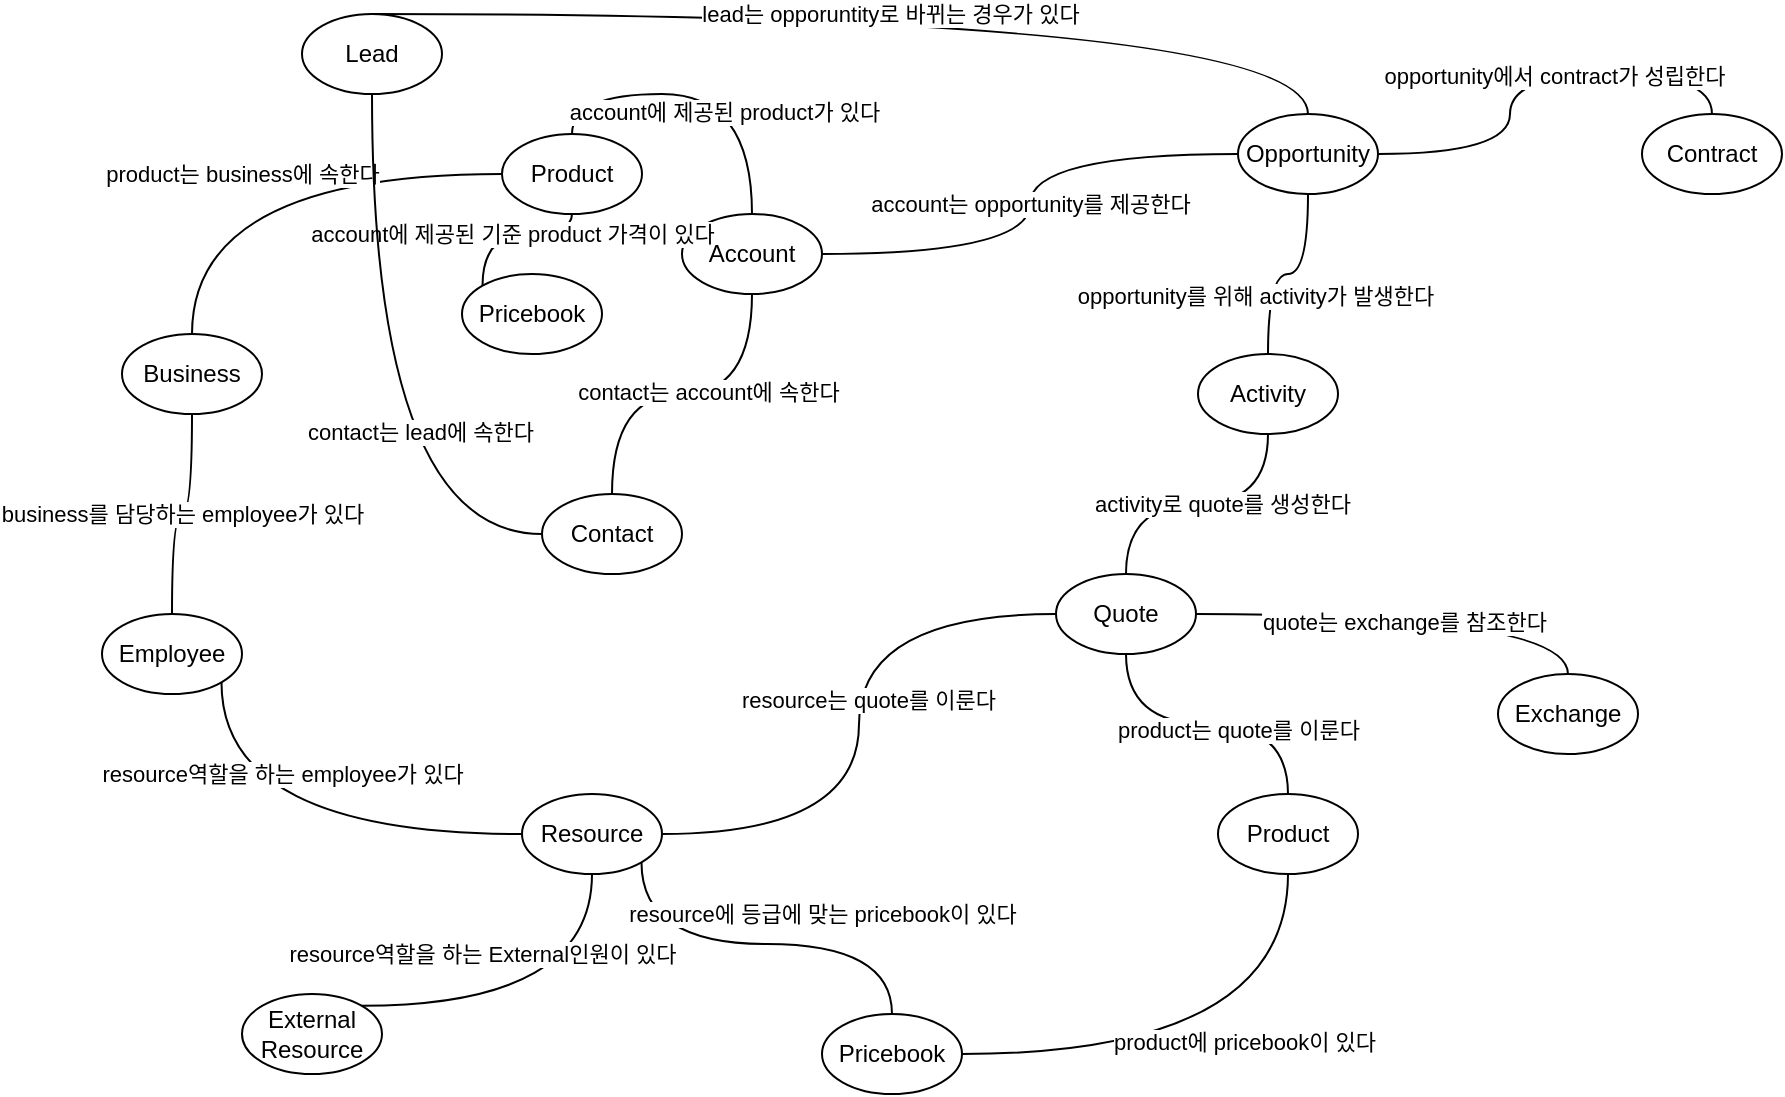 <mxfile version="16.3.0" type="github" pages="4">
  <diagram id="Ex9my86S8-1ZcDecFBJt" name="개념 설계">
    <mxGraphModel dx="2249" dy="762" grid="1" gridSize="10" guides="1" tooltips="1" connect="1" arrows="1" fold="1" page="1" pageScale="1" pageWidth="827" pageHeight="1169" math="0" shadow="0">
      <root>
        <mxCell id="0" />
        <mxCell id="1" parent="0" />
        <mxCell id="65jSArmYbH--B1TCiiUF-1" value="Lead" style="ellipse;whiteSpace=wrap;html=1;" parent="1" vertex="1">
          <mxGeometry x="-560" y="120" width="70" height="40" as="geometry" />
        </mxCell>
        <mxCell id="65jSArmYbH--B1TCiiUF-2" value="Account" style="ellipse;whiteSpace=wrap;html=1;" parent="1" vertex="1">
          <mxGeometry x="-370" y="220" width="70" height="40" as="geometry" />
        </mxCell>
        <mxCell id="65jSArmYbH--B1TCiiUF-3" value="Contact" style="ellipse;whiteSpace=wrap;html=1;" parent="1" vertex="1">
          <mxGeometry x="-440" y="360" width="70" height="40" as="geometry" />
        </mxCell>
        <mxCell id="65jSArmYbH--B1TCiiUF-4" value="Opportunity" style="ellipse;whiteSpace=wrap;html=1;" parent="1" vertex="1">
          <mxGeometry x="-92" y="170" width="70" height="40" as="geometry" />
        </mxCell>
        <mxCell id="65jSArmYbH--B1TCiiUF-5" value="Contract" style="ellipse;whiteSpace=wrap;html=1;" parent="1" vertex="1">
          <mxGeometry x="110" y="170" width="70" height="40" as="geometry" />
        </mxCell>
        <mxCell id="65jSArmYbH--B1TCiiUF-6" value="Quote" style="ellipse;whiteSpace=wrap;html=1;" parent="1" vertex="1">
          <mxGeometry x="-183" y="400" width="70" height="40" as="geometry" />
        </mxCell>
        <mxCell id="65jSArmYbH--B1TCiiUF-7" value="Resource" style="ellipse;whiteSpace=wrap;html=1;" parent="1" vertex="1">
          <mxGeometry x="-450" y="510" width="70" height="40" as="geometry" />
        </mxCell>
        <mxCell id="65jSArmYbH--B1TCiiUF-8" value="Product" style="ellipse;whiteSpace=wrap;html=1;" parent="1" vertex="1">
          <mxGeometry x="-102" y="510" width="70" height="40" as="geometry" />
        </mxCell>
        <mxCell id="65jSArmYbH--B1TCiiUF-9" value="Pricebook" style="ellipse;whiteSpace=wrap;html=1;" parent="1" vertex="1">
          <mxGeometry x="-300" y="620" width="70" height="40" as="geometry" />
        </mxCell>
        <mxCell id="65jSArmYbH--B1TCiiUF-10" value="Exchange" style="ellipse;whiteSpace=wrap;html=1;" parent="1" vertex="1">
          <mxGeometry x="38" y="450" width="70" height="40" as="geometry" />
        </mxCell>
        <mxCell id="65jSArmYbH--B1TCiiUF-11" value="External&lt;br&gt;Resource" style="ellipse;whiteSpace=wrap;html=1;" parent="1" vertex="1">
          <mxGeometry x="-590" y="610" width="70" height="40" as="geometry" />
        </mxCell>
        <mxCell id="65jSArmYbH--B1TCiiUF-12" value="Business" style="ellipse;whiteSpace=wrap;html=1;" parent="1" vertex="1">
          <mxGeometry x="-650" y="280" width="70" height="40" as="geometry" />
        </mxCell>
        <mxCell id="65jSArmYbH--B1TCiiUF-13" value="business를 담당하는 employee가 있다" style="edgeStyle=orthogonalEdgeStyle;orthogonalLoop=1;jettySize=auto;html=1;entryX=0.5;entryY=1;entryDx=0;entryDy=0;strokeColor=default;curved=1;endArrow=none;endFill=0;" parent="1" source="65jSArmYbH--B1TCiiUF-14" target="65jSArmYbH--B1TCiiUF-12" edge="1">
          <mxGeometry relative="1" as="geometry" />
        </mxCell>
        <mxCell id="65jSArmYbH--B1TCiiUF-14" value="Employee" style="ellipse;whiteSpace=wrap;html=1;" parent="1" vertex="1">
          <mxGeometry x="-660" y="420" width="70" height="40" as="geometry" />
        </mxCell>
        <mxCell id="65jSArmYbH--B1TCiiUF-15" style="edgeStyle=orthogonalEdgeStyle;orthogonalLoop=1;jettySize=auto;html=1;entryX=0;entryY=0.5;entryDx=0;entryDy=0;strokeColor=default;curved=1;endArrow=none;endFill=0;exitX=0.5;exitY=0;exitDx=0;exitDy=0;" parent="1" source="65jSArmYbH--B1TCiiUF-12" target="65jSArmYbH--B1TCiiUF-36" edge="1">
          <mxGeometry relative="1" as="geometry">
            <mxPoint x="-520" y="270" as="sourcePoint" />
            <mxPoint x="-450" y="190" as="targetPoint" />
          </mxGeometry>
        </mxCell>
        <mxCell id="65jSArmYbH--B1TCiiUF-16" value="product는 business에 속한다" style="edgeLabel;html=1;align=center;verticalAlign=middle;resizable=0;points=[];" parent="65jSArmYbH--B1TCiiUF-15" vertex="1" connectable="0">
          <mxGeometry x="0.021" y="-21" relative="1" as="geometry">
            <mxPoint x="-15" y="-21" as="offset" />
          </mxGeometry>
        </mxCell>
        <mxCell id="65jSArmYbH--B1TCiiUF-17" value="lead는 opporuntity로 바뀌는 경우가 있다" style="edgeStyle=orthogonalEdgeStyle;orthogonalLoop=1;jettySize=auto;html=1;entryX=0.5;entryY=0;entryDx=0;entryDy=0;strokeColor=default;curved=1;endArrow=none;endFill=0;" parent="1" source="65jSArmYbH--B1TCiiUF-1" target="65jSArmYbH--B1TCiiUF-4" edge="1">
          <mxGeometry relative="1" as="geometry">
            <mxPoint x="-380" y="160" as="sourcePoint" />
            <mxPoint x="-310" y="80" as="targetPoint" />
            <Array as="points">
              <mxPoint x="-495" y="120" />
              <mxPoint x="-215" y="120" />
            </Array>
          </mxGeometry>
        </mxCell>
        <mxCell id="65jSArmYbH--B1TCiiUF-18" style="edgeStyle=orthogonalEdgeStyle;orthogonalLoop=1;jettySize=auto;html=1;entryX=0.5;entryY=1;entryDx=0;entryDy=0;strokeColor=default;curved=1;endArrow=none;endFill=0;exitX=0.5;exitY=0;exitDx=0;exitDy=0;" parent="1" source="65jSArmYbH--B1TCiiUF-3" target="65jSArmYbH--B1TCiiUF-2" edge="1">
          <mxGeometry relative="1" as="geometry">
            <mxPoint x="-500" y="330" as="sourcePoint" />
            <mxPoint x="-430" y="250" as="targetPoint" />
          </mxGeometry>
        </mxCell>
        <mxCell id="65jSArmYbH--B1TCiiUF-19" value="contact는 account에 속한다" style="edgeLabel;html=1;align=center;verticalAlign=middle;resizable=0;points=[];" parent="65jSArmYbH--B1TCiiUF-18" vertex="1" connectable="0">
          <mxGeometry x="0.153" y="1" relative="1" as="geometry">
            <mxPoint as="offset" />
          </mxGeometry>
        </mxCell>
        <mxCell id="65jSArmYbH--B1TCiiUF-20" style="edgeStyle=orthogonalEdgeStyle;orthogonalLoop=1;jettySize=auto;html=1;entryX=1;entryY=0.5;entryDx=0;entryDy=0;strokeColor=default;curved=1;endArrow=none;endFill=0;exitX=0.5;exitY=0;exitDx=0;exitDy=0;" parent="1" source="65jSArmYbH--B1TCiiUF-5" target="65jSArmYbH--B1TCiiUF-4" edge="1">
          <mxGeometry relative="1" as="geometry">
            <mxPoint x="-60" y="330" as="sourcePoint" />
            <mxPoint x="10" y="250" as="targetPoint" />
          </mxGeometry>
        </mxCell>
        <mxCell id="65jSArmYbH--B1TCiiUF-21" value="opportunity에서 contract가 성립한다" style="edgeLabel;html=1;align=center;verticalAlign=middle;resizable=0;points=[];" parent="65jSArmYbH--B1TCiiUF-20" vertex="1" connectable="0">
          <mxGeometry x="-0.127" y="1" relative="1" as="geometry">
            <mxPoint as="offset" />
          </mxGeometry>
        </mxCell>
        <mxCell id="65jSArmYbH--B1TCiiUF-22" style="edgeStyle=orthogonalEdgeStyle;orthogonalLoop=1;jettySize=auto;html=1;entryX=0.5;entryY=0;entryDx=0;entryDy=0;strokeColor=default;curved=1;endArrow=none;endFill=0;exitX=0.5;exitY=1;exitDx=0;exitDy=0;" parent="1" source="65jSArmYbH--B1TCiiUF-41" target="65jSArmYbH--B1TCiiUF-6" edge="1">
          <mxGeometry relative="1" as="geometry">
            <mxPoint x="-22" y="330" as="sourcePoint" />
            <mxPoint x="48" y="250" as="targetPoint" />
          </mxGeometry>
        </mxCell>
        <mxCell id="65jSArmYbH--B1TCiiUF-23" value="activity로 quote를 생성한다" style="edgeLabel;html=1;align=center;verticalAlign=middle;resizable=0;points=[];" parent="65jSArmYbH--B1TCiiUF-22" vertex="1" connectable="0">
          <mxGeometry x="-0.177" relative="1" as="geometry">
            <mxPoint as="offset" />
          </mxGeometry>
        </mxCell>
        <mxCell id="65jSArmYbH--B1TCiiUF-24" style="edgeStyle=orthogonalEdgeStyle;orthogonalLoop=1;jettySize=auto;html=1;entryX=1;entryY=0.5;entryDx=0;entryDy=0;strokeColor=default;curved=1;endArrow=none;endFill=0;exitX=0.5;exitY=0;exitDx=0;exitDy=0;" parent="1" source="65jSArmYbH--B1TCiiUF-10" target="65jSArmYbH--B1TCiiUF-6" edge="1">
          <mxGeometry relative="1" as="geometry">
            <mxPoint x="18" y="360" as="sourcePoint" />
            <mxPoint x="88" y="280" as="targetPoint" />
          </mxGeometry>
        </mxCell>
        <mxCell id="65jSArmYbH--B1TCiiUF-25" value="quote는 exchange를 참조한다" style="edgeLabel;html=1;align=center;verticalAlign=middle;resizable=0;points=[];" parent="65jSArmYbH--B1TCiiUF-24" vertex="1" connectable="0">
          <mxGeometry x="0.037" y="4" relative="1" as="geometry">
            <mxPoint as="offset" />
          </mxGeometry>
        </mxCell>
        <mxCell id="65jSArmYbH--B1TCiiUF-26" style="edgeStyle=orthogonalEdgeStyle;orthogonalLoop=1;jettySize=auto;html=1;entryX=1;entryY=1;entryDx=0;entryDy=0;strokeColor=default;curved=1;endArrow=none;endFill=0;exitX=0.5;exitY=0;exitDx=0;exitDy=0;" parent="1" source="65jSArmYbH--B1TCiiUF-9" target="65jSArmYbH--B1TCiiUF-7" edge="1">
          <mxGeometry relative="1" as="geometry">
            <mxPoint x="-555" y="470" as="sourcePoint" />
            <mxPoint x="-485" y="390" as="targetPoint" />
          </mxGeometry>
        </mxCell>
        <mxCell id="65jSArmYbH--B1TCiiUF-27" value="resource에 등급에 맞는 pricebook이 있다" style="edgeLabel;html=1;align=center;verticalAlign=middle;resizable=0;points=[];" parent="65jSArmYbH--B1TCiiUF-26" vertex="1" connectable="0">
          <mxGeometry x="-0.173" y="4" relative="1" as="geometry">
            <mxPoint x="13" y="-19" as="offset" />
          </mxGeometry>
        </mxCell>
        <mxCell id="65jSArmYbH--B1TCiiUF-28" style="edgeStyle=orthogonalEdgeStyle;orthogonalLoop=1;jettySize=auto;html=1;entryX=0.5;entryY=1;entryDx=0;entryDy=0;strokeColor=default;curved=1;endArrow=none;endFill=0;exitX=1;exitY=0.5;exitDx=0;exitDy=0;" parent="1" source="65jSArmYbH--B1TCiiUF-9" target="65jSArmYbH--B1TCiiUF-8" edge="1">
          <mxGeometry relative="1" as="geometry">
            <mxPoint x="-162.251" y="625.858" as="sourcePoint" />
            <mxPoint x="-32" y="530" as="targetPoint" />
          </mxGeometry>
        </mxCell>
        <mxCell id="65jSArmYbH--B1TCiiUF-29" value="product에 pricebook이 있다" style="edgeLabel;html=1;align=center;verticalAlign=middle;resizable=0;points=[];" parent="65jSArmYbH--B1TCiiUF-28" vertex="1" connectable="0">
          <mxGeometry x="0.116" y="6" relative="1" as="geometry">
            <mxPoint as="offset" />
          </mxGeometry>
        </mxCell>
        <mxCell id="65jSArmYbH--B1TCiiUF-30" style="edgeStyle=orthogonalEdgeStyle;orthogonalLoop=1;jettySize=auto;html=1;entryX=0.5;entryY=1;entryDx=0;entryDy=0;strokeColor=default;curved=1;endArrow=none;endFill=0;exitX=0.5;exitY=0;exitDx=0;exitDy=0;" parent="1" source="65jSArmYbH--B1TCiiUF-8" target="65jSArmYbH--B1TCiiUF-6" edge="1">
          <mxGeometry relative="1" as="geometry">
            <mxPoint x="-2" y="400" as="sourcePoint" />
            <mxPoint x="68" y="320" as="targetPoint" />
          </mxGeometry>
        </mxCell>
        <mxCell id="65jSArmYbH--B1TCiiUF-31" value="product는 quote를 이룬다" style="edgeLabel;html=1;align=center;verticalAlign=middle;resizable=0;points=[];" parent="65jSArmYbH--B1TCiiUF-30" vertex="1" connectable="0">
          <mxGeometry x="-0.205" y="3" relative="1" as="geometry">
            <mxPoint as="offset" />
          </mxGeometry>
        </mxCell>
        <mxCell id="65jSArmYbH--B1TCiiUF-32" style="edgeStyle=orthogonalEdgeStyle;orthogonalLoop=1;jettySize=auto;html=1;entryX=1;entryY=1;entryDx=0;entryDy=0;strokeColor=default;curved=1;endArrow=none;endFill=0;exitX=0;exitY=0.5;exitDx=0;exitDy=0;" parent="1" source="65jSArmYbH--B1TCiiUF-7" target="65jSArmYbH--B1TCiiUF-14" edge="1">
          <mxGeometry relative="1" as="geometry">
            <mxPoint x="-485" y="470" as="sourcePoint" />
            <mxPoint x="-545" y="330" as="targetPoint" />
          </mxGeometry>
        </mxCell>
        <mxCell id="65jSArmYbH--B1TCiiUF-33" value="resource역할을 하는 employee가 있다" style="edgeLabel;html=1;align=center;verticalAlign=middle;resizable=0;points=[];" parent="65jSArmYbH--B1TCiiUF-32" vertex="1" connectable="0">
          <mxGeometry x="-0.138" y="-6" relative="1" as="geometry">
            <mxPoint x="-23" y="-24" as="offset" />
          </mxGeometry>
        </mxCell>
        <mxCell id="65jSArmYbH--B1TCiiUF-34" style="edgeStyle=orthogonalEdgeStyle;orthogonalLoop=1;jettySize=auto;html=1;entryX=0.5;entryY=1;entryDx=0;entryDy=0;strokeColor=default;curved=1;endArrow=none;endFill=0;exitX=1;exitY=0;exitDx=0;exitDy=0;" parent="1" source="65jSArmYbH--B1TCiiUF-11" target="65jSArmYbH--B1TCiiUF-7" edge="1">
          <mxGeometry relative="1" as="geometry">
            <mxPoint x="-390" y="615.86" as="sourcePoint" />
            <mxPoint x="-505.251" y="580.002" as="targetPoint" />
          </mxGeometry>
        </mxCell>
        <mxCell id="65jSArmYbH--B1TCiiUF-35" value="resource역할을 하는 External인원이 있다" style="edgeLabel;html=1;align=center;verticalAlign=middle;resizable=0;points=[];" parent="65jSArmYbH--B1TCiiUF-34" vertex="1" connectable="0">
          <mxGeometry x="-0.237" y="12" relative="1" as="geometry">
            <mxPoint x="-9" y="-14" as="offset" />
          </mxGeometry>
        </mxCell>
        <mxCell id="65jSArmYbH--B1TCiiUF-36" value="Product" style="ellipse;whiteSpace=wrap;html=1;" parent="1" vertex="1">
          <mxGeometry x="-460" y="180" width="70" height="40" as="geometry" />
        </mxCell>
        <mxCell id="65jSArmYbH--B1TCiiUF-37" value="Pricebook" style="ellipse;whiteSpace=wrap;html=1;" parent="1" vertex="1">
          <mxGeometry x="-480" y="250" width="70" height="40" as="geometry" />
        </mxCell>
        <mxCell id="65jSArmYbH--B1TCiiUF-38" style="edgeStyle=orthogonalEdgeStyle;orthogonalLoop=1;jettySize=auto;html=1;entryX=0.5;entryY=0;entryDx=0;entryDy=0;strokeColor=default;curved=1;endArrow=none;endFill=0;exitX=0.5;exitY=0;exitDx=0;exitDy=0;" parent="1" source="65jSArmYbH--B1TCiiUF-2" target="65jSArmYbH--B1TCiiUF-36" edge="1">
          <mxGeometry relative="1" as="geometry">
            <mxPoint x="20.3" y="95.86" as="sourcePoint" />
            <mxPoint x="-169.951" y="90.002" as="targetPoint" />
          </mxGeometry>
        </mxCell>
        <mxCell id="65jSArmYbH--B1TCiiUF-39" value="account에 제공된 product가 있다" style="edgeLabel;html=1;align=center;verticalAlign=middle;resizable=0;points=[];" parent="65jSArmYbH--B1TCiiUF-38" vertex="1" connectable="0">
          <mxGeometry x="-0.129" y="9" relative="1" as="geometry">
            <mxPoint as="offset" />
          </mxGeometry>
        </mxCell>
        <mxCell id="65jSArmYbH--B1TCiiUF-40" value="account에 제공된 기준 product 가격이 있다" style="edgeStyle=orthogonalEdgeStyle;orthogonalLoop=1;jettySize=auto;html=1;entryX=0.5;entryY=1;entryDx=0;entryDy=0;strokeColor=default;curved=1;endArrow=none;endFill=0;exitX=0;exitY=0;exitDx=0;exitDy=0;" parent="1" source="65jSArmYbH--B1TCiiUF-37" target="65jSArmYbH--B1TCiiUF-36" edge="1">
          <mxGeometry relative="1" as="geometry">
            <mxPoint x="-455" y="320" as="sourcePoint" />
            <mxPoint x="-550.251" y="474.142" as="targetPoint" />
          </mxGeometry>
        </mxCell>
        <mxCell id="65jSArmYbH--B1TCiiUF-41" value="Activity" style="ellipse;whiteSpace=wrap;html=1;" parent="1" vertex="1">
          <mxGeometry x="-112" y="290" width="70" height="40" as="geometry" />
        </mxCell>
        <mxCell id="65jSArmYbH--B1TCiiUF-42" style="edgeStyle=orthogonalEdgeStyle;orthogonalLoop=1;jettySize=auto;html=1;strokeColor=default;curved=1;endArrow=none;endFill=0;exitX=0.5;exitY=1;exitDx=0;exitDy=0;" parent="1" source="65jSArmYbH--B1TCiiUF-4" target="65jSArmYbH--B1TCiiUF-41" edge="1">
          <mxGeometry relative="1" as="geometry">
            <mxPoint x="-67" y="340" as="sourcePoint" />
            <mxPoint x="-167" y="390" as="targetPoint" />
          </mxGeometry>
        </mxCell>
        <mxCell id="65jSArmYbH--B1TCiiUF-43" value="opportunity를 위해 activity가 발생한다&amp;nbsp;" style="edgeLabel;html=1;align=center;verticalAlign=middle;resizable=0;points=[];" parent="65jSArmYbH--B1TCiiUF-42" vertex="1" connectable="0">
          <mxGeometry x="0.42" y="-5" relative="1" as="geometry">
            <mxPoint as="offset" />
          </mxGeometry>
        </mxCell>
        <mxCell id="65jSArmYbH--B1TCiiUF-44" value="account는 opportunity를 제공한다" style="edgeStyle=orthogonalEdgeStyle;orthogonalLoop=1;jettySize=auto;html=1;entryX=0;entryY=0.5;entryDx=0;entryDy=0;strokeColor=default;curved=1;endArrow=none;endFill=0;exitX=1;exitY=0.5;exitDx=0;exitDy=0;" parent="1" source="65jSArmYbH--B1TCiiUF-2" target="65jSArmYbH--B1TCiiUF-4" edge="1">
          <mxGeometry relative="1" as="geometry">
            <mxPoint x="-325" y="230" as="sourcePoint" />
            <mxPoint x="-445" y="240" as="targetPoint" />
          </mxGeometry>
        </mxCell>
        <mxCell id="65jSArmYbH--B1TCiiUF-45" style="edgeStyle=orthogonalEdgeStyle;orthogonalLoop=1;jettySize=auto;html=1;strokeColor=default;curved=1;endArrow=none;endFill=0;exitX=0;exitY=0.5;exitDx=0;exitDy=0;" parent="1" source="65jSArmYbH--B1TCiiUF-3" target="65jSArmYbH--B1TCiiUF-1" edge="1">
          <mxGeometry relative="1" as="geometry">
            <mxPoint x="-605" y="290" as="sourcePoint" />
            <mxPoint x="-539.749" y="164.142" as="targetPoint" />
          </mxGeometry>
        </mxCell>
        <mxCell id="65jSArmYbH--B1TCiiUF-46" value="contact는 lead에 속한다" style="edgeLabel;html=1;align=center;verticalAlign=middle;resizable=0;points=[];" parent="65jSArmYbH--B1TCiiUF-45" vertex="1" connectable="0">
          <mxGeometry x="-0.108" y="-24" relative="1" as="geometry">
            <mxPoint as="offset" />
          </mxGeometry>
        </mxCell>
        <mxCell id="65jSArmYbH--B1TCiiUF-47" style="edgeStyle=orthogonalEdgeStyle;orthogonalLoop=1;jettySize=auto;html=1;entryX=1;entryY=0.5;entryDx=0;entryDy=0;strokeColor=default;curved=1;endArrow=none;endFill=0;exitX=0;exitY=0.5;exitDx=0;exitDy=0;" parent="1" source="65jSArmYbH--B1TCiiUF-6" target="65jSArmYbH--B1TCiiUF-7" edge="1">
          <mxGeometry relative="1" as="geometry">
            <mxPoint x="-286" y="595" as="sourcePoint" />
            <mxPoint x="-400.251" y="524.142" as="targetPoint" />
          </mxGeometry>
        </mxCell>
        <mxCell id="65jSArmYbH--B1TCiiUF-48" value="resource는 quote를 이룬다" style="edgeLabel;html=1;align=center;verticalAlign=middle;resizable=0;points=[];" parent="65jSArmYbH--B1TCiiUF-47" vertex="1" connectable="0">
          <mxGeometry x="-0.085" y="4" relative="1" as="geometry">
            <mxPoint y="1" as="offset" />
          </mxGeometry>
        </mxCell>
      </root>
    </mxGraphModel>
  </diagram>
  <diagram id="7S1_xoAicD4dSWiCNvxB" name="개념설계_수정">
    <mxGraphModel dx="2220" dy="651" grid="1" gridSize="10" guides="1" tooltips="1" connect="1" arrows="1" fold="1" page="1" pageScale="1" pageWidth="1169" pageHeight="827" math="0" shadow="0">
      <root>
        <mxCell id="r42l2GP_S98yhVLJXw11-0" />
        <mxCell id="r42l2GP_S98yhVLJXw11-1" parent="r42l2GP_S98yhVLJXw11-0" />
        <mxCell id="KhSvrl8bVD7kYZOnxCDw-5" value="" style="rounded=0;whiteSpace=wrap;html=1;fillColor=none;dashed=1;strokeWidth=1;" parent="r42l2GP_S98yhVLJXw11-1" vertex="1">
          <mxGeometry x="-1110" y="110" width="1050" height="520" as="geometry" />
        </mxCell>
        <mxCell id="r42l2GP_S98yhVLJXw11-3" value="Account" style="ellipse;whiteSpace=wrap;html=1;" parent="r42l2GP_S98yhVLJXw11-1" vertex="1">
          <mxGeometry x="-1004" y="164" width="70" height="40" as="geometry" />
        </mxCell>
        <mxCell id="r42l2GP_S98yhVLJXw11-4" value="Contact" style="ellipse;whiteSpace=wrap;html=1;" parent="r42l2GP_S98yhVLJXw11-1" vertex="1">
          <mxGeometry x="-1004" y="274" width="70" height="40" as="geometry" />
        </mxCell>
        <mxCell id="r42l2GP_S98yhVLJXw11-5" value="Opportunity" style="ellipse;whiteSpace=wrap;html=1;" parent="r42l2GP_S98yhVLJXw11-1" vertex="1">
          <mxGeometry x="-586" y="154" width="70" height="40" as="geometry" />
        </mxCell>
        <mxCell id="r42l2GP_S98yhVLJXw11-6" value="Contract" style="ellipse;whiteSpace=wrap;html=1;" parent="r42l2GP_S98yhVLJXw11-1" vertex="1">
          <mxGeometry x="-220" y="154" width="70" height="40" as="geometry" />
        </mxCell>
        <mxCell id="r42l2GP_S98yhVLJXw11-8" value="Resource" style="ellipse;whiteSpace=wrap;html=1;" parent="r42l2GP_S98yhVLJXw11-1" vertex="1">
          <mxGeometry x="-300" y="434" width="70" height="40" as="geometry" />
        </mxCell>
        <mxCell id="r42l2GP_S98yhVLJXw11-10" value="Pricebook" style="ellipse;whiteSpace=wrap;html=1;" parent="r42l2GP_S98yhVLJXw11-1" vertex="1">
          <mxGeometry x="-586" y="550" width="70" height="40" as="geometry" />
        </mxCell>
        <mxCell id="r42l2GP_S98yhVLJXw11-11" value="Exchange" style="ellipse;whiteSpace=wrap;html=1;" parent="r42l2GP_S98yhVLJXw11-1" vertex="1">
          <mxGeometry x="-860" y="434" width="70" height="40" as="geometry" />
        </mxCell>
        <mxCell id="r42l2GP_S98yhVLJXw11-12" value="External&lt;br&gt;Resource" style="ellipse;whiteSpace=wrap;html=1;fillColor=#bac8d3;strokeColor=#23445d;" parent="r42l2GP_S98yhVLJXw11-1" vertex="1">
          <mxGeometry x="-300" y="320" width="70" height="40" as="geometry" />
        </mxCell>
        <mxCell id="KhSvrl8bVD7kYZOnxCDw-6" style="edgeStyle=orthogonalEdgeStyle;rounded=0;orthogonalLoop=1;jettySize=auto;html=1;exitX=0.5;exitY=0;exitDx=0;exitDy=0;" parent="r42l2GP_S98yhVLJXw11-1" source="r42l2GP_S98yhVLJXw11-13" target="KhSvrl8bVD7kYZOnxCDw-5" edge="1">
          <mxGeometry relative="1" as="geometry">
            <Array as="points">
              <mxPoint x="65" y="280" />
            </Array>
          </mxGeometry>
        </mxCell>
        <mxCell id="r42l2GP_S98yhVLJXw11-13" value="Business" style="ellipse;whiteSpace=wrap;html=1;" parent="r42l2GP_S98yhVLJXw11-1" vertex="1">
          <mxGeometry x="30" y="330" width="70" height="40" as="geometry" />
        </mxCell>
        <mxCell id="r42l2GP_S98yhVLJXw11-14" value="business를 담당하는 employee가 있다" style="edgeStyle=orthogonalEdgeStyle;orthogonalLoop=1;jettySize=auto;html=1;entryX=0.5;entryY=1;entryDx=0;entryDy=0;strokeColor=default;curved=1;endArrow=none;endFill=0;" parent="r42l2GP_S98yhVLJXw11-1" source="r42l2GP_S98yhVLJXw11-15" target="r42l2GP_S98yhVLJXw11-13" edge="1">
          <mxGeometry x="0.062" relative="1" as="geometry">
            <mxPoint as="offset" />
          </mxGeometry>
        </mxCell>
        <mxCell id="r42l2GP_S98yhVLJXw11-15" value="Employee" style="ellipse;whiteSpace=wrap;html=1;" parent="r42l2GP_S98yhVLJXw11-1" vertex="1">
          <mxGeometry x="30" y="434" width="70" height="40" as="geometry" />
        </mxCell>
        <mxCell id="r42l2GP_S98yhVLJXw11-19" style="edgeStyle=orthogonalEdgeStyle;orthogonalLoop=1;jettySize=auto;html=1;entryX=0.5;entryY=1;entryDx=0;entryDy=0;strokeColor=default;curved=1;endArrow=none;endFill=0;exitX=0.5;exitY=0;exitDx=0;exitDy=0;" parent="r42l2GP_S98yhVLJXw11-1" source="r42l2GP_S98yhVLJXw11-4" target="r42l2GP_S98yhVLJXw11-3" edge="1">
          <mxGeometry relative="1" as="geometry">
            <mxPoint x="-844" y="354" as="sourcePoint" />
            <mxPoint x="-774" y="274" as="targetPoint" />
          </mxGeometry>
        </mxCell>
        <mxCell id="r42l2GP_S98yhVLJXw11-20" value="contact는 account에 속한다" style="edgeLabel;html=1;align=center;verticalAlign=middle;resizable=0;points=[];" parent="r42l2GP_S98yhVLJXw11-19" vertex="1" connectable="0">
          <mxGeometry x="0.153" y="1" relative="1" as="geometry">
            <mxPoint as="offset" />
          </mxGeometry>
        </mxCell>
        <mxCell id="r42l2GP_S98yhVLJXw11-21" style="edgeStyle=orthogonalEdgeStyle;orthogonalLoop=1;jettySize=auto;html=1;entryX=1;entryY=0.5;entryDx=0;entryDy=0;strokeColor=default;curved=1;endArrow=none;endFill=0;exitX=0;exitY=0.5;exitDx=0;exitDy=0;" parent="r42l2GP_S98yhVLJXw11-1" source="r42l2GP_S98yhVLJXw11-6" target="r42l2GP_S98yhVLJXw11-5" edge="1">
          <mxGeometry relative="1" as="geometry">
            <mxPoint x="-404" y="354" as="sourcePoint" />
            <mxPoint x="-334" y="274" as="targetPoint" />
          </mxGeometry>
        </mxCell>
        <mxCell id="r42l2GP_S98yhVLJXw11-22" value="opportunity에서 contract이 발생한다." style="edgeLabel;html=1;align=center;verticalAlign=middle;resizable=0;points=[];" parent="r42l2GP_S98yhVLJXw11-21" vertex="1" connectable="0">
          <mxGeometry x="-0.127" y="1" relative="1" as="geometry">
            <mxPoint x="-21" y="-1" as="offset" />
          </mxGeometry>
        </mxCell>
        <mxCell id="r42l2GP_S98yhVLJXw11-23" style="edgeStyle=orthogonalEdgeStyle;orthogonalLoop=1;jettySize=auto;html=1;entryX=0.5;entryY=0;entryDx=0;entryDy=0;strokeColor=default;curved=1;endArrow=none;endFill=0;exitX=0.5;exitY=1;exitDx=0;exitDy=0;" parent="r42l2GP_S98yhVLJXw11-1" source="r42l2GP_S98yhVLJXw11-42" target="r42l2GP_S98yhVLJXw11-7" edge="1">
          <mxGeometry relative="1" as="geometry">
            <mxPoint x="-366" y="354" as="sourcePoint" />
            <mxPoint x="-296" y="274" as="targetPoint" />
          </mxGeometry>
        </mxCell>
        <mxCell id="r42l2GP_S98yhVLJXw11-24" value="( activity로 ) quote를 생성한다" style="edgeLabel;html=1;align=center;verticalAlign=middle;resizable=0;points=[];" parent="r42l2GP_S98yhVLJXw11-23" vertex="1" connectable="0">
          <mxGeometry x="-0.177" relative="1" as="geometry">
            <mxPoint y="3" as="offset" />
          </mxGeometry>
        </mxCell>
        <mxCell id="r42l2GP_S98yhVLJXw11-25" style="edgeStyle=orthogonalEdgeStyle;orthogonalLoop=1;jettySize=auto;html=1;strokeColor=default;curved=1;endArrow=none;endFill=0;exitX=1;exitY=0.5;exitDx=0;exitDy=0;" parent="r42l2GP_S98yhVLJXw11-1" source="r42l2GP_S98yhVLJXw11-11" target="r42l2GP_S98yhVLJXw11-7" edge="1">
          <mxGeometry relative="1" as="geometry">
            <mxPoint x="-326" y="384" as="sourcePoint" />
            <mxPoint x="-256" y="304" as="targetPoint" />
            <Array as="points">
              <mxPoint x="-680" y="454" />
              <mxPoint x="-680" y="454" />
            </Array>
          </mxGeometry>
        </mxCell>
        <mxCell id="r42l2GP_S98yhVLJXw11-26" value="quote는 exchange를 참조한다" style="edgeLabel;html=1;align=center;verticalAlign=middle;resizable=0;points=[];" parent="r42l2GP_S98yhVLJXw11-25" vertex="1" connectable="0">
          <mxGeometry x="0.037" y="4" relative="1" as="geometry">
            <mxPoint x="-6" y="4" as="offset" />
          </mxGeometry>
        </mxCell>
        <mxCell id="r42l2GP_S98yhVLJXw11-29" style="edgeStyle=orthogonalEdgeStyle;orthogonalLoop=1;jettySize=auto;html=1;entryX=0;entryY=0.5;entryDx=0;entryDy=0;strokeColor=default;curved=1;endArrow=none;endFill=0;exitX=1;exitY=0.5;exitDx=0;exitDy=0;" parent="r42l2GP_S98yhVLJXw11-1" source="r42l2GP_S98yhVLJXw11-10" target="r42l2GP_S98yhVLJXw11-9" edge="1">
          <mxGeometry relative="1" as="geometry">
            <mxPoint x="-506.251" y="649.858" as="sourcePoint" />
            <mxPoint x="-376" y="554" as="targetPoint" />
          </mxGeometry>
        </mxCell>
        <mxCell id="r42l2GP_S98yhVLJXw11-30" value="product에 pricebook이 있다" style="edgeLabel;html=1;align=center;verticalAlign=middle;resizable=0;points=[];" parent="r42l2GP_S98yhVLJXw11-29" vertex="1" connectable="0">
          <mxGeometry x="0.116" y="6" relative="1" as="geometry">
            <mxPoint x="-14" y="16" as="offset" />
          </mxGeometry>
        </mxCell>
        <mxCell id="r42l2GP_S98yhVLJXw11-31" style="edgeStyle=orthogonalEdgeStyle;orthogonalLoop=1;jettySize=auto;html=1;entryX=1;entryY=0.5;entryDx=0;entryDy=0;strokeColor=default;curved=1;endArrow=none;endFill=0;exitX=0;exitY=0.5;exitDx=0;exitDy=0;" parent="r42l2GP_S98yhVLJXw11-1" source="r42l2GP_S98yhVLJXw11-9" target="r42l2GP_S98yhVLJXw11-7" edge="1">
          <mxGeometry relative="1" as="geometry">
            <mxPoint x="-346" y="424" as="sourcePoint" />
            <mxPoint x="-276" y="344" as="targetPoint" />
            <Array as="points">
              <mxPoint x="-300" y="490" />
              <mxPoint x="-516" y="490" />
            </Array>
          </mxGeometry>
        </mxCell>
        <mxCell id="r42l2GP_S98yhVLJXw11-32" value="product는 quote를 이룬다" style="edgeLabel;html=1;align=center;verticalAlign=middle;resizable=0;points=[];" parent="r42l2GP_S98yhVLJXw11-31" vertex="1" connectable="0">
          <mxGeometry x="-0.205" y="3" relative="1" as="geometry">
            <mxPoint x="-68" y="-3" as="offset" />
          </mxGeometry>
        </mxCell>
        <mxCell id="r42l2GP_S98yhVLJXw11-33" style="edgeStyle=orthogonalEdgeStyle;orthogonalLoop=1;jettySize=auto;html=1;strokeColor=default;curved=1;endArrow=none;endFill=0;entryX=0;entryY=0.5;entryDx=0;entryDy=0;" parent="r42l2GP_S98yhVLJXw11-1" target="r42l2GP_S98yhVLJXw11-15" edge="1">
          <mxGeometry relative="1" as="geometry">
            <mxPoint x="-230" y="454" as="sourcePoint" />
            <mxPoint x="-130" y="414" as="targetPoint" />
          </mxGeometry>
        </mxCell>
        <mxCell id="r42l2GP_S98yhVLJXw11-34" value="resource역할을 하는 employee가 있다" style="edgeLabel;html=1;align=center;verticalAlign=middle;resizable=0;points=[];" parent="r42l2GP_S98yhVLJXw11-33" vertex="1" connectable="0">
          <mxGeometry x="-0.138" y="-6" relative="1" as="geometry">
            <mxPoint x="6" y="-6" as="offset" />
          </mxGeometry>
        </mxCell>
        <mxCell id="r42l2GP_S98yhVLJXw11-35" style="edgeStyle=orthogonalEdgeStyle;orthogonalLoop=1;jettySize=auto;html=1;entryX=0.5;entryY=0;entryDx=0;entryDy=0;strokeColor=default;curved=1;endArrow=none;endFill=0;exitX=0.5;exitY=1;exitDx=0;exitDy=0;" parent="r42l2GP_S98yhVLJXw11-1" source="r42l2GP_S98yhVLJXw11-12" target="r42l2GP_S98yhVLJXw11-8" edge="1">
          <mxGeometry relative="1" as="geometry">
            <mxPoint x="-734" y="639.86" as="sourcePoint" />
            <mxPoint x="-849.251" y="604.002" as="targetPoint" />
          </mxGeometry>
        </mxCell>
        <mxCell id="r42l2GP_S98yhVLJXw11-36" value="( resource역할을 하는 External인원이 있다 )" style="edgeLabel;html=1;align=center;verticalAlign=middle;resizable=0;points=[];" parent="r42l2GP_S98yhVLJXw11-35" vertex="1" connectable="0">
          <mxGeometry x="-0.237" y="12" relative="1" as="geometry">
            <mxPoint x="-12" y="2" as="offset" />
          </mxGeometry>
        </mxCell>
        <mxCell id="r42l2GP_S98yhVLJXw11-41" value="account에 제공된 기준 product 가격이 있다" style="edgeStyle=orthogonalEdgeStyle;orthogonalLoop=1;jettySize=auto;html=1;entryX=0;entryY=0.5;entryDx=0;entryDy=0;strokeColor=default;curved=1;endArrow=none;endFill=0;exitX=0;exitY=0.5;exitDx=0;exitDy=0;" parent="r42l2GP_S98yhVLJXw11-1" source="r42l2GP_S98yhVLJXw11-10" target="r42l2GP_S98yhVLJXw11-3" edge="1">
          <mxGeometry x="-0.521" relative="1" as="geometry">
            <mxPoint x="-799" y="344" as="sourcePoint" />
            <mxPoint x="-1105" y="400" as="targetPoint" />
            <Array as="points">
              <mxPoint x="-586" y="530" />
              <mxPoint x="-1070" y="530" />
              <mxPoint x="-1070" y="184" />
            </Array>
            <mxPoint as="offset" />
          </mxGeometry>
        </mxCell>
        <mxCell id="r42l2GP_S98yhVLJXw11-42" value="Activity" style="ellipse;whiteSpace=wrap;html=1;fillColor=#bac8d3;strokeColor=#23445d;" parent="r42l2GP_S98yhVLJXw11-1" vertex="1">
          <mxGeometry x="-586" y="280" width="70" height="40" as="geometry" />
        </mxCell>
        <mxCell id="r42l2GP_S98yhVLJXw11-43" style="edgeStyle=orthogonalEdgeStyle;orthogonalLoop=1;jettySize=auto;html=1;strokeColor=default;curved=1;endArrow=none;endFill=0;exitX=0.5;exitY=1;exitDx=0;exitDy=0;" parent="r42l2GP_S98yhVLJXw11-1" source="r42l2GP_S98yhVLJXw11-5" target="r42l2GP_S98yhVLJXw11-42" edge="1">
          <mxGeometry relative="1" as="geometry">
            <mxPoint x="-411" y="364" as="sourcePoint" />
            <mxPoint x="-511" y="414" as="targetPoint" />
          </mxGeometry>
        </mxCell>
        <mxCell id="r42l2GP_S98yhVLJXw11-44" value="( opportunity를 위해 activity가 발생한다 )" style="edgeLabel;html=1;align=center;verticalAlign=middle;resizable=0;points=[];" parent="r42l2GP_S98yhVLJXw11-43" vertex="1" connectable="0">
          <mxGeometry x="0.42" y="-5" relative="1" as="geometry">
            <mxPoint x="1" y="5" as="offset" />
          </mxGeometry>
        </mxCell>
        <mxCell id="r42l2GP_S98yhVLJXw11-45" value="opportunity를 제공하는 회사가 있다" style="edgeStyle=orthogonalEdgeStyle;orthogonalLoop=1;jettySize=auto;html=1;entryX=0;entryY=0.5;entryDx=0;entryDy=0;strokeColor=default;curved=1;endArrow=none;endFill=0;exitX=1;exitY=0.5;exitDx=0;exitDy=0;" parent="r42l2GP_S98yhVLJXw11-1" source="r42l2GP_S98yhVLJXw11-3" target="r42l2GP_S98yhVLJXw11-5" edge="1">
          <mxGeometry relative="1" as="geometry">
            <mxPoint x="-669" y="254" as="sourcePoint" />
            <mxPoint x="-789" y="264" as="targetPoint" />
          </mxGeometry>
        </mxCell>
        <mxCell id="r42l2GP_S98yhVLJXw11-46" style="edgeStyle=orthogonalEdgeStyle;orthogonalLoop=1;jettySize=auto;html=1;strokeColor=default;curved=1;endArrow=none;endFill=0;exitX=1;exitY=0.5;exitDx=0;exitDy=0;entryX=0;entryY=1;entryDx=0;entryDy=0;" parent="r42l2GP_S98yhVLJXw11-1" source="r42l2GP_S98yhVLJXw11-4" target="r42l2GP_S98yhVLJXw11-5" edge="1">
          <mxGeometry relative="1" as="geometry">
            <mxPoint x="-949" y="314" as="sourcePoint" />
            <mxPoint x="-800" y="254" as="targetPoint" />
            <Array as="points" />
          </mxGeometry>
        </mxCell>
        <mxCell id="r42l2GP_S98yhVLJXw11-47" value="contact는 opportunity를 발굴한다." style="edgeLabel;html=1;align=center;verticalAlign=middle;resizable=0;points=[];" parent="r42l2GP_S98yhVLJXw11-46" vertex="1" connectable="0">
          <mxGeometry x="-0.108" y="-24" relative="1" as="geometry">
            <mxPoint x="-43" y="-38" as="offset" />
          </mxGeometry>
        </mxCell>
        <mxCell id="r42l2GP_S98yhVLJXw11-48" style="edgeStyle=orthogonalEdgeStyle;orthogonalLoop=1;jettySize=auto;html=1;entryX=0;entryY=0.5;entryDx=0;entryDy=0;strokeColor=default;curved=1;endArrow=none;endFill=0;exitX=1;exitY=0.5;exitDx=0;exitDy=0;" parent="r42l2GP_S98yhVLJXw11-1" source="r42l2GP_S98yhVLJXw11-7" target="r42l2GP_S98yhVLJXw11-8" edge="1">
          <mxGeometry relative="1" as="geometry">
            <mxPoint x="-630" y="619" as="sourcePoint" />
            <mxPoint x="-744.251" y="548.142" as="targetPoint" />
          </mxGeometry>
        </mxCell>
        <mxCell id="r42l2GP_S98yhVLJXw11-49" value="resource는 quote를 이룬다" style="edgeLabel;html=1;align=center;verticalAlign=middle;resizable=0;points=[];" parent="r42l2GP_S98yhVLJXw11-48" vertex="1" connectable="0">
          <mxGeometry x="-0.085" y="4" relative="1" as="geometry">
            <mxPoint x="7" y="-10" as="offset" />
          </mxGeometry>
        </mxCell>
        <mxCell id="r42l2GP_S98yhVLJXw11-7" value="Quote" style="ellipse;whiteSpace=wrap;html=1;" parent="r42l2GP_S98yhVLJXw11-1" vertex="1">
          <mxGeometry x="-586" y="434" width="70" height="40" as="geometry" />
        </mxCell>
        <mxCell id="r42l2GP_S98yhVLJXw11-9" value="Product" style="ellipse;whiteSpace=wrap;html=1;" parent="r42l2GP_S98yhVLJXw11-1" vertex="1">
          <mxGeometry x="-300" y="550" width="70" height="40" as="geometry" />
        </mxCell>
        <mxCell id="r42l2GP_S98yhVLJXw11-56" value="" style="edgeStyle=orthogonalEdgeStyle;orthogonalLoop=1;jettySize=auto;html=1;entryX=0;entryY=0.5;entryDx=0;entryDy=0;strokeColor=default;curved=1;endArrow=none;endFill=0;exitX=1;exitY=0.5;exitDx=0;exitDy=0;" parent="r42l2GP_S98yhVLJXw11-1" source="r42l2GP_S98yhVLJXw11-10" target="r42l2GP_S98yhVLJXw11-8" edge="1">
          <mxGeometry relative="1" as="geometry">
            <mxPoint x="-515" y="590" as="sourcePoint" />
            <mxPoint x="-250.569" y="484.322" as="targetPoint" />
            <Array as="points">
              <mxPoint x="-516" y="530" />
              <mxPoint x="-300" y="530" />
            </Array>
          </mxGeometry>
        </mxCell>
        <mxCell id="r42l2GP_S98yhVLJXw11-57" value="resource 등급에 따른 pricebook이 있다" style="edgeLabel;html=1;align=center;verticalAlign=middle;resizable=0;points=[];" parent="r42l2GP_S98yhVLJXw11-56" vertex="1" connectable="0">
          <mxGeometry x="-0.173" y="4" relative="1" as="geometry">
            <mxPoint x="-32" y="4" as="offset" />
          </mxGeometry>
        </mxCell>
        <mxCell id="KhSvrl8bVD7kYZOnxCDw-0" value="" style="ellipse;whiteSpace=wrap;html=1;fillColor=#bac8d3;strokeColor=#23445d;" parent="r42l2GP_S98yhVLJXw11-1" vertex="1">
          <mxGeometry x="-1004" y="50" width="70" height="40" as="geometry" />
        </mxCell>
        <mxCell id="KhSvrl8bVD7kYZOnxCDw-1" value="= 미정" style="text;html=1;align=center;verticalAlign=middle;resizable=0;points=[];autosize=1;strokeColor=none;fillColor=none;" parent="r42l2GP_S98yhVLJXw11-1" vertex="1">
          <mxGeometry x="-934" y="60" width="50" height="20" as="geometry" />
        </mxCell>
        <mxCell id="KhSvrl8bVD7kYZOnxCDw-7" value="process 관리 및 진행을 담당한다" style="text;html=1;align=center;verticalAlign=middle;resizable=0;points=[];autosize=1;strokeColor=none;fillColor=none;" parent="r42l2GP_S98yhVLJXw11-1" vertex="1">
          <mxGeometry x="-50" y="260" width="190" height="20" as="geometry" />
        </mxCell>
        <mxCell id="mCEhqsiGGh6fSPOdOva4-66" value="" style="edgeStyle=orthogonalEdgeStyle;orthogonalLoop=1;jettySize=auto;html=1;strokeColor=default;curved=1;endArrow=none;endFill=0;exitX=1;exitY=0;exitDx=0;exitDy=0;" edge="1" parent="r42l2GP_S98yhVLJXw11-1" source="r42l2GP_S98yhVLJXw11-7" target="r42l2GP_S98yhVLJXw11-6">
          <mxGeometry relative="1" as="geometry">
            <mxPoint x="-430.0" y="320" as="sourcePoint" />
            <mxPoint x="-214" y="204" as="targetPoint" />
            <Array as="points">
              <mxPoint x="-440" y="440" />
              <mxPoint x="-440" y="280" />
              <mxPoint x="-214" y="280" />
            </Array>
          </mxGeometry>
        </mxCell>
        <mxCell id="mCEhqsiGGh6fSPOdOva4-67" value="contract과 quote는 status로 연결된다." style="edgeLabel;html=1;align=center;verticalAlign=middle;resizable=0;points=[];" vertex="1" connectable="0" parent="mCEhqsiGGh6fSPOdOva4-66">
          <mxGeometry x="-0.173" y="4" relative="1" as="geometry">
            <mxPoint x="194" y="-32" as="offset" />
          </mxGeometry>
        </mxCell>
      </root>
    </mxGraphModel>
  </diagram>
  <diagram name="Copy of 개념설계_수정" id="N8r-4A7Pbi6y5J1iDdk1">
    <mxGraphModel dx="2378" dy="749" grid="1" gridSize="10" guides="1" tooltips="1" connect="1" arrows="1" fold="1" page="1" pageScale="1" pageWidth="1169" pageHeight="827" math="0" shadow="0">
      <root>
        <mxCell id="xW2prN7IcgkP__xq11xX-0" />
        <mxCell id="xW2prN7IcgkP__xq11xX-1" parent="xW2prN7IcgkP__xq11xX-0" />
        <mxCell id="xW2prN7IcgkP__xq11xX-2" value="" style="rounded=0;whiteSpace=wrap;html=1;fillColor=none;dashed=1;strokeWidth=1;" vertex="1" parent="xW2prN7IcgkP__xq11xX-1">
          <mxGeometry x="-1110" y="110" width="1050" height="520" as="geometry" />
        </mxCell>
        <mxCell id="xW2prN7IcgkP__xq11xX-3" value="Account" style="ellipse;whiteSpace=wrap;html=1;" vertex="1" parent="xW2prN7IcgkP__xq11xX-1">
          <mxGeometry x="-1004" y="164" width="70" height="40" as="geometry" />
        </mxCell>
        <mxCell id="xW2prN7IcgkP__xq11xX-4" value="Contact" style="ellipse;whiteSpace=wrap;html=1;" vertex="1" parent="xW2prN7IcgkP__xq11xX-1">
          <mxGeometry x="-1004" y="274" width="70" height="40" as="geometry" />
        </mxCell>
        <mxCell id="xW2prN7IcgkP__xq11xX-5" value="Opportunity" style="ellipse;whiteSpace=wrap;html=1;" vertex="1" parent="xW2prN7IcgkP__xq11xX-1">
          <mxGeometry x="-586" y="154" width="70" height="40" as="geometry" />
        </mxCell>
        <mxCell id="xW2prN7IcgkP__xq11xX-6" value="Contract" style="ellipse;whiteSpace=wrap;html=1;" vertex="1" parent="xW2prN7IcgkP__xq11xX-1">
          <mxGeometry x="-220" y="154" width="70" height="40" as="geometry" />
        </mxCell>
        <mxCell id="xW2prN7IcgkP__xq11xX-7" value="Resource" style="ellipse;whiteSpace=wrap;html=1;" vertex="1" parent="xW2prN7IcgkP__xq11xX-1">
          <mxGeometry x="-300" y="328" width="70" height="40" as="geometry" />
        </mxCell>
        <mxCell id="xW2prN7IcgkP__xq11xX-8" value="Pricebook" style="ellipse;whiteSpace=wrap;html=1;" vertex="1" parent="xW2prN7IcgkP__xq11xX-1">
          <mxGeometry x="-586" y="550" width="70" height="40" as="geometry" />
        </mxCell>
        <mxCell id="xW2prN7IcgkP__xq11xX-9" value="Exchange" style="ellipse;whiteSpace=wrap;html=1;" vertex="1" parent="xW2prN7IcgkP__xq11xX-1">
          <mxGeometry x="-860" y="328" width="70" height="40" as="geometry" />
        </mxCell>
        <mxCell id="xW2prN7IcgkP__xq11xX-11" style="edgeStyle=orthogonalEdgeStyle;rounded=0;orthogonalLoop=1;jettySize=auto;html=1;exitX=0.5;exitY=0;exitDx=0;exitDy=0;" edge="1" parent="xW2prN7IcgkP__xq11xX-1" source="xW2prN7IcgkP__xq11xX-12">
          <mxGeometry relative="1" as="geometry">
            <Array as="points">
              <mxPoint x="65" y="174" />
            </Array>
            <mxPoint x="-60" y="174" as="targetPoint" />
          </mxGeometry>
        </mxCell>
        <mxCell id="xW2prN7IcgkP__xq11xX-12" value="Business" style="ellipse;whiteSpace=wrap;html=1;" vertex="1" parent="xW2prN7IcgkP__xq11xX-1">
          <mxGeometry x="30" y="224" width="70" height="40" as="geometry" />
        </mxCell>
        <mxCell id="xW2prN7IcgkP__xq11xX-13" value="business를 담당하는 employee가 있다" style="edgeStyle=orthogonalEdgeStyle;orthogonalLoop=1;jettySize=auto;html=1;entryX=0.5;entryY=1;entryDx=0;entryDy=0;strokeColor=default;curved=1;endArrow=none;endFill=0;" edge="1" parent="xW2prN7IcgkP__xq11xX-1" source="xW2prN7IcgkP__xq11xX-14" target="xW2prN7IcgkP__xq11xX-12">
          <mxGeometry x="0.062" relative="1" as="geometry">
            <mxPoint as="offset" />
          </mxGeometry>
        </mxCell>
        <mxCell id="xW2prN7IcgkP__xq11xX-14" value="Employee" style="ellipse;whiteSpace=wrap;html=1;" vertex="1" parent="xW2prN7IcgkP__xq11xX-1">
          <mxGeometry x="30" y="328" width="70" height="40" as="geometry" />
        </mxCell>
        <mxCell id="xW2prN7IcgkP__xq11xX-15" style="edgeStyle=orthogonalEdgeStyle;orthogonalLoop=1;jettySize=auto;html=1;entryX=0.5;entryY=1;entryDx=0;entryDy=0;strokeColor=default;curved=1;endArrow=none;endFill=0;exitX=0.5;exitY=0;exitDx=0;exitDy=0;" edge="1" parent="xW2prN7IcgkP__xq11xX-1" source="xW2prN7IcgkP__xq11xX-4" target="xW2prN7IcgkP__xq11xX-3">
          <mxGeometry relative="1" as="geometry">
            <mxPoint x="-844" y="354" as="sourcePoint" />
            <mxPoint x="-774" y="274" as="targetPoint" />
          </mxGeometry>
        </mxCell>
        <mxCell id="xW2prN7IcgkP__xq11xX-16" value="contact는 account에 속한다" style="edgeLabel;html=1;align=center;verticalAlign=middle;resizable=0;points=[];" vertex="1" connectable="0" parent="xW2prN7IcgkP__xq11xX-15">
          <mxGeometry x="0.153" y="1" relative="1" as="geometry">
            <mxPoint as="offset" />
          </mxGeometry>
        </mxCell>
        <mxCell id="xW2prN7IcgkP__xq11xX-17" style="edgeStyle=orthogonalEdgeStyle;orthogonalLoop=1;jettySize=auto;html=1;entryX=1;entryY=0.5;entryDx=0;entryDy=0;strokeColor=default;curved=1;endArrow=none;endFill=0;exitX=0;exitY=0.5;exitDx=0;exitDy=0;" edge="1" parent="xW2prN7IcgkP__xq11xX-1" source="xW2prN7IcgkP__xq11xX-6" target="xW2prN7IcgkP__xq11xX-5">
          <mxGeometry relative="1" as="geometry">
            <mxPoint x="-404" y="354" as="sourcePoint" />
            <mxPoint x="-334" y="274" as="targetPoint" />
          </mxGeometry>
        </mxCell>
        <mxCell id="xW2prN7IcgkP__xq11xX-18" value="opportunity에서 contract이 발생한다." style="edgeLabel;html=1;align=center;verticalAlign=middle;resizable=0;points=[];" vertex="1" connectable="0" parent="xW2prN7IcgkP__xq11xX-17">
          <mxGeometry x="-0.127" y="1" relative="1" as="geometry">
            <mxPoint x="-21" y="-1" as="offset" />
          </mxGeometry>
        </mxCell>
        <mxCell id="xW2prN7IcgkP__xq11xX-21" style="edgeStyle=orthogonalEdgeStyle;orthogonalLoop=1;jettySize=auto;html=1;strokeColor=default;curved=1;endArrow=none;endFill=0;exitX=1;exitY=0.5;exitDx=0;exitDy=0;" edge="1" parent="xW2prN7IcgkP__xq11xX-1" source="xW2prN7IcgkP__xq11xX-9" target="xW2prN7IcgkP__xq11xX-40">
          <mxGeometry relative="1" as="geometry">
            <mxPoint x="-326" y="384" as="sourcePoint" />
            <mxPoint x="-256" y="304" as="targetPoint" />
            <Array as="points">
              <mxPoint x="-720" y="348" />
              <mxPoint x="-720" y="348" />
            </Array>
          </mxGeometry>
        </mxCell>
        <mxCell id="xW2prN7IcgkP__xq11xX-22" value="quote는 exchange를 참조한다" style="edgeLabel;html=1;align=center;verticalAlign=middle;resizable=0;points=[];" vertex="1" connectable="0" parent="xW2prN7IcgkP__xq11xX-21">
          <mxGeometry x="0.037" y="4" relative="1" as="geometry">
            <mxPoint x="-6" y="4" as="offset" />
          </mxGeometry>
        </mxCell>
        <mxCell id="xW2prN7IcgkP__xq11xX-23" style="edgeStyle=orthogonalEdgeStyle;orthogonalLoop=1;jettySize=auto;html=1;entryX=0;entryY=0.5;entryDx=0;entryDy=0;strokeColor=default;curved=1;endArrow=none;endFill=0;exitX=1;exitY=0.5;exitDx=0;exitDy=0;" edge="1" parent="xW2prN7IcgkP__xq11xX-1" source="xW2prN7IcgkP__xq11xX-8" target="xW2prN7IcgkP__xq11xX-41">
          <mxGeometry relative="1" as="geometry">
            <mxPoint x="-506.251" y="649.858" as="sourcePoint" />
            <mxPoint x="-376" y="554" as="targetPoint" />
          </mxGeometry>
        </mxCell>
        <mxCell id="xW2prN7IcgkP__xq11xX-24" value="product에 pricebook이 있다" style="edgeLabel;html=1;align=center;verticalAlign=middle;resizable=0;points=[];" vertex="1" connectable="0" parent="xW2prN7IcgkP__xq11xX-23">
          <mxGeometry x="0.116" y="6" relative="1" as="geometry">
            <mxPoint x="-14" y="16" as="offset" />
          </mxGeometry>
        </mxCell>
        <mxCell id="xW2prN7IcgkP__xq11xX-25" style="edgeStyle=orthogonalEdgeStyle;orthogonalLoop=1;jettySize=auto;html=1;entryX=1;entryY=0.5;entryDx=0;entryDy=0;strokeColor=default;curved=1;endArrow=none;endFill=0;exitX=0;exitY=0.5;exitDx=0;exitDy=0;" edge="1" parent="xW2prN7IcgkP__xq11xX-1" source="xW2prN7IcgkP__xq11xX-41" target="xW2prN7IcgkP__xq11xX-40">
          <mxGeometry relative="1" as="geometry">
            <mxPoint x="-346" y="424" as="sourcePoint" />
            <mxPoint x="-276" y="344" as="targetPoint" />
            <Array as="points">
              <mxPoint x="-300" y="380" />
              <mxPoint x="-516" y="380" />
            </Array>
          </mxGeometry>
        </mxCell>
        <mxCell id="xW2prN7IcgkP__xq11xX-26" value="product는 quote를 이룬다" style="edgeLabel;html=1;align=center;verticalAlign=middle;resizable=0;points=[];" vertex="1" connectable="0" parent="xW2prN7IcgkP__xq11xX-25">
          <mxGeometry x="-0.205" y="3" relative="1" as="geometry">
            <mxPoint x="-68" y="-3" as="offset" />
          </mxGeometry>
        </mxCell>
        <mxCell id="xW2prN7IcgkP__xq11xX-27" style="edgeStyle=orthogonalEdgeStyle;orthogonalLoop=1;jettySize=auto;html=1;strokeColor=default;curved=1;endArrow=none;endFill=0;entryX=0;entryY=0.5;entryDx=0;entryDy=0;" edge="1" parent="xW2prN7IcgkP__xq11xX-1" target="xW2prN7IcgkP__xq11xX-14">
          <mxGeometry relative="1" as="geometry">
            <mxPoint x="-230" y="348" as="sourcePoint" />
            <mxPoint x="-130" y="308" as="targetPoint" />
          </mxGeometry>
        </mxCell>
        <mxCell id="xW2prN7IcgkP__xq11xX-28" value="resource역할을 하는 employee가 있다" style="edgeLabel;html=1;align=center;verticalAlign=middle;resizable=0;points=[];" vertex="1" connectable="0" parent="xW2prN7IcgkP__xq11xX-27">
          <mxGeometry x="-0.138" y="-6" relative="1" as="geometry">
            <mxPoint x="6" y="-6" as="offset" />
          </mxGeometry>
        </mxCell>
        <mxCell id="xW2prN7IcgkP__xq11xX-31" value="account에 제공된 기준 product 가격이 있다" style="edgeStyle=orthogonalEdgeStyle;orthogonalLoop=1;jettySize=auto;html=1;entryX=0;entryY=0.5;entryDx=0;entryDy=0;strokeColor=default;curved=1;endArrow=none;endFill=0;exitX=0;exitY=0.5;exitDx=0;exitDy=0;" edge="1" parent="xW2prN7IcgkP__xq11xX-1" source="xW2prN7IcgkP__xq11xX-8" target="xW2prN7IcgkP__xq11xX-3">
          <mxGeometry x="-0.521" relative="1" as="geometry">
            <mxPoint x="-799" y="344" as="sourcePoint" />
            <mxPoint x="-1105" y="400" as="targetPoint" />
            <Array as="points">
              <mxPoint x="-586" y="530" />
              <mxPoint x="-1070" y="530" />
              <mxPoint x="-1070" y="184" />
            </Array>
            <mxPoint as="offset" />
          </mxGeometry>
        </mxCell>
        <mxCell id="xW2prN7IcgkP__xq11xX-35" value="opportunity를 제공하는 회사가 있다" style="edgeStyle=orthogonalEdgeStyle;orthogonalLoop=1;jettySize=auto;html=1;entryX=0;entryY=0.5;entryDx=0;entryDy=0;strokeColor=default;curved=1;endArrow=none;endFill=0;exitX=1;exitY=0.5;exitDx=0;exitDy=0;" edge="1" parent="xW2prN7IcgkP__xq11xX-1" source="xW2prN7IcgkP__xq11xX-3" target="xW2prN7IcgkP__xq11xX-5">
          <mxGeometry relative="1" as="geometry">
            <mxPoint x="-669" y="254" as="sourcePoint" />
            <mxPoint x="-789" y="264" as="targetPoint" />
          </mxGeometry>
        </mxCell>
        <mxCell id="xW2prN7IcgkP__xq11xX-36" style="edgeStyle=orthogonalEdgeStyle;orthogonalLoop=1;jettySize=auto;html=1;strokeColor=default;curved=1;endArrow=none;endFill=0;exitX=1;exitY=0.5;exitDx=0;exitDy=0;entryX=0;entryY=1;entryDx=0;entryDy=0;" edge="1" parent="xW2prN7IcgkP__xq11xX-1" source="xW2prN7IcgkP__xq11xX-4" target="xW2prN7IcgkP__xq11xX-5">
          <mxGeometry relative="1" as="geometry">
            <mxPoint x="-949" y="314" as="sourcePoint" />
            <mxPoint x="-800" y="254" as="targetPoint" />
            <Array as="points" />
          </mxGeometry>
        </mxCell>
        <mxCell id="xW2prN7IcgkP__xq11xX-37" value="contact는 opportunity를 발굴한다." style="edgeLabel;html=1;align=center;verticalAlign=middle;resizable=0;points=[];" vertex="1" connectable="0" parent="xW2prN7IcgkP__xq11xX-36">
          <mxGeometry x="-0.108" y="-24" relative="1" as="geometry">
            <mxPoint x="-43" y="-38" as="offset" />
          </mxGeometry>
        </mxCell>
        <mxCell id="xW2prN7IcgkP__xq11xX-38" style="edgeStyle=orthogonalEdgeStyle;orthogonalLoop=1;jettySize=auto;html=1;entryX=0;entryY=0.5;entryDx=0;entryDy=0;strokeColor=default;curved=1;endArrow=none;endFill=0;exitX=1;exitY=0.5;exitDx=0;exitDy=0;" edge="1" parent="xW2prN7IcgkP__xq11xX-1" source="xW2prN7IcgkP__xq11xX-40" target="xW2prN7IcgkP__xq11xX-7">
          <mxGeometry relative="1" as="geometry">
            <mxPoint x="-630" y="513" as="sourcePoint" />
            <mxPoint x="-744.251" y="442.142" as="targetPoint" />
          </mxGeometry>
        </mxCell>
        <mxCell id="xW2prN7IcgkP__xq11xX-39" value="resource는 quote를 이룬다" style="edgeLabel;html=1;align=center;verticalAlign=middle;resizable=0;points=[];" vertex="1" connectable="0" parent="xW2prN7IcgkP__xq11xX-38">
          <mxGeometry x="-0.085" y="4" relative="1" as="geometry">
            <mxPoint x="7" y="-10" as="offset" />
          </mxGeometry>
        </mxCell>
        <mxCell id="xW2prN7IcgkP__xq11xX-40" value="Quote" style="ellipse;whiteSpace=wrap;html=1;" vertex="1" parent="xW2prN7IcgkP__xq11xX-1">
          <mxGeometry x="-586" y="328" width="70" height="40" as="geometry" />
        </mxCell>
        <mxCell id="xW2prN7IcgkP__xq11xX-41" value="Product" style="ellipse;whiteSpace=wrap;html=1;" vertex="1" parent="xW2prN7IcgkP__xq11xX-1">
          <mxGeometry x="-300" y="550" width="70" height="40" as="geometry" />
        </mxCell>
        <mxCell id="xW2prN7IcgkP__xq11xX-42" value="" style="edgeStyle=orthogonalEdgeStyle;orthogonalLoop=1;jettySize=auto;html=1;entryX=0;entryY=0.5;entryDx=0;entryDy=0;strokeColor=default;curved=1;endArrow=none;endFill=0;exitX=1;exitY=0.5;exitDx=0;exitDy=0;" edge="1" parent="xW2prN7IcgkP__xq11xX-1" source="xW2prN7IcgkP__xq11xX-8" target="xW2prN7IcgkP__xq11xX-7">
          <mxGeometry relative="1" as="geometry">
            <mxPoint x="-515" y="590" as="sourcePoint" />
            <mxPoint x="-250.569" y="484.322" as="targetPoint" />
            <Array as="points">
              <mxPoint x="-516" y="530" />
              <mxPoint x="-300" y="530" />
            </Array>
          </mxGeometry>
        </mxCell>
        <mxCell id="xW2prN7IcgkP__xq11xX-43" value="resource 등급에 따른 pricebook이 있다" style="edgeLabel;html=1;align=center;verticalAlign=middle;resizable=0;points=[];" vertex="1" connectable="0" parent="xW2prN7IcgkP__xq11xX-42">
          <mxGeometry x="-0.173" y="4" relative="1" as="geometry">
            <mxPoint x="-32" y="4" as="offset" />
          </mxGeometry>
        </mxCell>
        <mxCell id="xW2prN7IcgkP__xq11xX-46" value="process 관리 및 진행을 담당한다" style="text;html=1;align=center;verticalAlign=middle;resizable=0;points=[];autosize=1;strokeColor=none;fillColor=none;" vertex="1" parent="xW2prN7IcgkP__xq11xX-1">
          <mxGeometry x="-50" y="154" width="190" height="20" as="geometry" />
        </mxCell>
        <mxCell id="xW2prN7IcgkP__xq11xX-47" value="" style="edgeStyle=orthogonalEdgeStyle;orthogonalLoop=1;jettySize=auto;html=1;strokeColor=default;curved=1;endArrow=none;endFill=0;exitX=1;exitY=0;exitDx=0;exitDy=0;entryX=0.5;entryY=1;entryDx=0;entryDy=0;" edge="1" parent="xW2prN7IcgkP__xq11xX-1" source="xW2prN7IcgkP__xq11xX-40" target="xW2prN7IcgkP__xq11xX-6">
          <mxGeometry relative="1" as="geometry">
            <mxPoint x="-430.0" y="320" as="sourcePoint" />
            <mxPoint x="-214" y="204" as="targetPoint" />
            <Array as="points">
              <mxPoint x="-526" y="280" />
              <mxPoint x="-185" y="280" />
            </Array>
          </mxGeometry>
        </mxCell>
        <mxCell id="xW2prN7IcgkP__xq11xX-48" value="여러개의 quote 중 최종 견적서가 contract된다" style="edgeLabel;html=1;align=center;verticalAlign=middle;resizable=0;points=[];" vertex="1" connectable="0" parent="xW2prN7IcgkP__xq11xX-47">
          <mxGeometry x="-0.173" y="4" relative="1" as="geometry">
            <mxPoint x="32" y="5" as="offset" />
          </mxGeometry>
        </mxCell>
        <mxCell id="LGm-F890eWX0VwCZ33-D-0" value="Lead" style="ellipse;whiteSpace=wrap;html=1;" vertex="1" parent="xW2prN7IcgkP__xq11xX-1">
          <mxGeometry x="-800" y="210" width="70" height="40" as="geometry" />
        </mxCell>
        <mxCell id="3Yp7cfMuUTnO-MbyM078-0" value="lead 중 일부는 opporuntity로 전환된다" style="edgeStyle=orthogonalEdgeStyle;orthogonalLoop=1;jettySize=auto;html=1;entryX=0;entryY=1;entryDx=0;entryDy=0;strokeColor=default;curved=1;endArrow=none;endFill=0;" edge="1" parent="xW2prN7IcgkP__xq11xX-1" target="xW2prN7IcgkP__xq11xX-5">
          <mxGeometry x="0.02" y="10" relative="1" as="geometry">
            <mxPoint x="-730" y="230" as="sourcePoint" />
            <mxPoint x="-262" y="280" as="targetPoint" />
            <Array as="points">
              <mxPoint x="-730" y="210" />
              <mxPoint x="-576" y="210" />
            </Array>
            <mxPoint as="offset" />
          </mxGeometry>
        </mxCell>
        <mxCell id="3Yp7cfMuUTnO-MbyM078-4" value="lead는 contact를 필수로 포함한다" style="edgeStyle=orthogonalEdgeStyle;orthogonalLoop=1;jettySize=auto;html=1;entryX=0;entryY=1;entryDx=0;entryDy=0;strokeColor=default;curved=1;endArrow=none;endFill=0;" edge="1" parent="xW2prN7IcgkP__xq11xX-1">
          <mxGeometry x="-0.032" relative="1" as="geometry">
            <mxPoint x="-934" y="290.93" as="sourcePoint" />
            <mxPoint x="-779.749" y="249.072" as="targetPoint" />
            <Array as="points">
              <mxPoint x="-934" y="260" />
              <mxPoint x="-780" y="260" />
            </Array>
            <mxPoint as="offset" />
          </mxGeometry>
        </mxCell>
        <mxCell id="3Yp7cfMuUTnO-MbyM078-8" value="" style="edgeStyle=orthogonalEdgeStyle;orthogonalLoop=1;jettySize=auto;html=1;strokeColor=default;curved=1;endArrow=none;endFill=0;exitX=0.5;exitY=1;exitDx=0;exitDy=0;" edge="1" parent="xW2prN7IcgkP__xq11xX-1" source="xW2prN7IcgkP__xq11xX-5" target="xW2prN7IcgkP__xq11xX-40">
          <mxGeometry relative="1" as="geometry">
            <mxPoint x="-551" y="194" as="sourcePoint" />
            <mxPoint x="-551" y="224" as="targetPoint" />
            <Array as="points" />
          </mxGeometry>
        </mxCell>
        <mxCell id="3Yp7cfMuUTnO-MbyM078-9" value="opportunity에 Quote를 생성한다" style="edgeLabel;html=1;align=center;verticalAlign=middle;resizable=0;points=[];" vertex="1" connectable="0" parent="3Yp7cfMuUTnO-MbyM078-8">
          <mxGeometry x="-0.177" relative="1" as="geometry">
            <mxPoint x="1" y="17" as="offset" />
          </mxGeometry>
        </mxCell>
        <mxCell id="3Yp7cfMuUTnO-MbyM078-12" value="Report" style="ellipse;whiteSpace=wrap;html=1;" vertex="1" parent="xW2prN7IcgkP__xq11xX-1">
          <mxGeometry x="30" y="414" width="70" height="40" as="geometry" />
        </mxCell>
        <mxCell id="3Yp7cfMuUTnO-MbyM078-13" value="" style="edgeStyle=orthogonalEdgeStyle;orthogonalLoop=1;jettySize=auto;html=1;strokeColor=default;curved=1;endArrow=none;endFill=0;entryX=0;entryY=0.5;entryDx=0;entryDy=0;" edge="1" parent="xW2prN7IcgkP__xq11xX-1" target="3Yp7cfMuUTnO-MbyM078-12">
          <mxGeometry relative="1" as="geometry">
            <mxPoint x="-60" y="434" as="sourcePoint" />
            <mxPoint x="70" y="449.998" as="targetPoint" />
            <Array as="points">
              <mxPoint x="-40" y="434" />
              <mxPoint x="-40" y="434" />
            </Array>
          </mxGeometry>
        </mxCell>
        <mxCell id="3Yp7cfMuUTnO-MbyM078-15" value="전년대비 매출액" style="text;html=1;align=center;verticalAlign=middle;resizable=0;points=[];autosize=1;strokeColor=none;fillColor=none;" vertex="1" parent="xW2prN7IcgkP__xq11xX-1">
          <mxGeometry x="100" y="424" width="100" height="20" as="geometry" />
        </mxCell>
        <mxCell id="3Yp7cfMuUTnO-MbyM078-16" value="lead -&amp;gt; opportunity 전환률" style="text;html=1;align=center;verticalAlign=middle;resizable=0;points=[];autosize=1;strokeColor=none;fillColor=none;" vertex="1" parent="xW2prN7IcgkP__xq11xX-1">
          <mxGeometry x="100" y="444" width="150" height="20" as="geometry" />
        </mxCell>
        <mxCell id="3Yp7cfMuUTnO-MbyM078-19" value="" style="edgeStyle=orthogonalEdgeStyle;orthogonalLoop=1;jettySize=auto;html=1;strokeColor=default;curved=1;endArrow=none;endFill=0;exitX=1;exitY=1;exitDx=0;exitDy=0;entryX=1;entryY=0;entryDx=0;entryDy=0;" edge="1" parent="xW2prN7IcgkP__xq11xX-1" source="xW2prN7IcgkP__xq11xX-5" target="xW2prN7IcgkP__xq11xX-41">
          <mxGeometry relative="1" as="geometry">
            <mxPoint x="-499.951" y="508.328" as="sourcePoint" />
            <mxPoint x="-187.7" y="359.668" as="targetPoint" />
            <Array as="points">
              <mxPoint x="-526" y="220" />
              <mxPoint x="-180" y="220" />
              <mxPoint x="-180" y="556" />
            </Array>
          </mxGeometry>
        </mxCell>
        <mxCell id="3Yp7cfMuUTnO-MbyM078-20" value="opportunity는 product일부를 포함한다" style="edgeLabel;html=1;align=center;verticalAlign=middle;resizable=0;points=[];" vertex="1" connectable="0" parent="3Yp7cfMuUTnO-MbyM078-19">
          <mxGeometry x="-0.173" y="4" relative="1" as="geometry">
            <mxPoint x="-76" y="8" as="offset" />
          </mxGeometry>
        </mxCell>
        <mxCell id="3Yp7cfMuUTnO-MbyM078-21" value="account별pricebook" style="ellipse;whiteSpace=wrap;html=1;fillColor=#ffe6cc;strokeColor=#d79b00;" vertex="1" parent="xW2prN7IcgkP__xq11xX-1">
          <mxGeometry x="-507" y="190.5" width="60" height="39" as="geometry" />
        </mxCell>
        <mxCell id="3Yp7cfMuUTnO-MbyM078-22" value="1" style="text;html=1;align=center;verticalAlign=middle;resizable=0;points=[];autosize=1;strokeColor=none;fillColor=none;fontStyle=1;fontColor=#0000FF;" vertex="1" parent="xW2prN7IcgkP__xq11xX-1">
          <mxGeometry x="-520" y="154" width="20" height="20" as="geometry" />
        </mxCell>
        <mxCell id="3Yp7cfMuUTnO-MbyM078-23" value="0/1" style="text;html=1;align=center;verticalAlign=middle;resizable=0;points=[];autosize=1;strokeColor=none;fillColor=none;fontStyle=1;fontColor=#0000FF;" vertex="1" parent="xW2prN7IcgkP__xq11xX-1">
          <mxGeometry x="-245" y="154" width="30" height="20" as="geometry" />
        </mxCell>
        <mxCell id="3Yp7cfMuUTnO-MbyM078-24" value="n" style="text;html=1;align=center;verticalAlign=middle;resizable=0;points=[];autosize=1;strokeColor=none;fillColor=none;fontStyle=1;fontColor=#0000FF;" vertex="1" parent="xW2prN7IcgkP__xq11xX-1">
          <mxGeometry x="-551" y="311" width="20" height="20" as="geometry" />
        </mxCell>
        <mxCell id="3Yp7cfMuUTnO-MbyM078-25" value="1" style="text;html=1;align=center;verticalAlign=middle;resizable=0;points=[];autosize=1;strokeColor=none;fillColor=none;fontStyle=1;fontColor=#0000FF;" vertex="1" parent="xW2prN7IcgkP__xq11xX-1">
          <mxGeometry x="-551" y="194" width="20" height="20" as="geometry" />
        </mxCell>
        <mxCell id="3Yp7cfMuUTnO-MbyM078-26" style="edgeStyle=orthogonalEdgeStyle;orthogonalLoop=1;jettySize=auto;html=1;strokeColor=default;curved=1;endArrow=none;endFill=0;startArrow=none;" edge="1" parent="xW2prN7IcgkP__xq11xX-1" source="3Yp7cfMuUTnO-MbyM078-27" target="xW2prN7IcgkP__xq11xX-8">
          <mxGeometry relative="1" as="geometry">
            <mxPoint x="-549" y="371" as="sourcePoint" />
            <mxPoint x="-549" y="445" as="targetPoint" />
            <Array as="points" />
          </mxGeometry>
        </mxCell>
        <mxCell id="3Yp7cfMuUTnO-MbyM078-27" value="참조" style="text;html=1;align=center;verticalAlign=middle;resizable=0;points=[];autosize=1;strokeColor=none;fillColor=none;fontStyle=1;fontColor=#0000FF;" vertex="1" parent="xW2prN7IcgkP__xq11xX-1">
          <mxGeometry x="-571" y="443" width="40" height="20" as="geometry" />
        </mxCell>
        <mxCell id="3Yp7cfMuUTnO-MbyM078-28" value="" style="edgeStyle=orthogonalEdgeStyle;orthogonalLoop=1;jettySize=auto;html=1;strokeColor=default;curved=1;endArrow=none;endFill=0;startArrow=none;" edge="1" parent="xW2prN7IcgkP__xq11xX-1" source="xW2prN7IcgkP__xq11xX-40" target="3Yp7cfMuUTnO-MbyM078-27">
          <mxGeometry relative="1" as="geometry">
            <mxPoint x="-551" y="368" as="sourcePoint" />
            <mxPoint x="-551" y="550" as="targetPoint" />
            <Array as="points" />
          </mxGeometry>
        </mxCell>
        <mxCell id="3Yp7cfMuUTnO-MbyM078-29" value="1" style="text;html=1;align=center;verticalAlign=middle;resizable=0;points=[];autosize=1;strokeColor=none;fillColor=none;fontStyle=1;fontColor=#0000FF;" vertex="1" parent="xW2prN7IcgkP__xq11xX-1">
          <mxGeometry x="-936" y="165" width="20" height="20" as="geometry" />
        </mxCell>
        <mxCell id="3Yp7cfMuUTnO-MbyM078-30" value="n" style="text;html=1;align=center;verticalAlign=middle;resizable=0;points=[];autosize=1;strokeColor=none;fillColor=none;fontStyle=1;fontColor=#0000FF;" vertex="1" parent="xW2prN7IcgkP__xq11xX-1">
          <mxGeometry x="-606" y="154" width="20" height="20" as="geometry" />
        </mxCell>
        <mxCell id="3Yp7cfMuUTnO-MbyM078-31" value="1" style="text;html=1;align=center;verticalAlign=middle;resizable=0;points=[];autosize=1;strokeColor=none;fillColor=none;fontStyle=1;fontColor=#0000FF;" vertex="1" parent="xW2prN7IcgkP__xq11xX-1">
          <mxGeometry x="-990" y="204" width="20" height="20" as="geometry" />
        </mxCell>
        <mxCell id="3Yp7cfMuUTnO-MbyM078-32" value="n" style="text;html=1;align=center;verticalAlign=middle;resizable=0;points=[];autosize=1;strokeColor=none;fillColor=none;fontStyle=1;fontColor=#0000FF;" vertex="1" parent="xW2prN7IcgkP__xq11xX-1">
          <mxGeometry x="-990" y="254" width="20" height="20" as="geometry" />
        </mxCell>
        <mxCell id="3Yp7cfMuUTnO-MbyM078-33" value="1" style="text;html=1;align=center;verticalAlign=middle;resizable=0;points=[];autosize=1;strokeColor=none;fillColor=none;fontStyle=1;fontColor=#0000FF;" vertex="1" parent="xW2prN7IcgkP__xq11xX-1">
          <mxGeometry x="-949" y="266" width="20" height="20" as="geometry" />
        </mxCell>
        <mxCell id="3Yp7cfMuUTnO-MbyM078-34" value="0/1" style="text;html=1;align=center;verticalAlign=middle;resizable=0;points=[];autosize=1;strokeColor=none;fillColor=none;fontStyle=1;fontColor=#0000FF;" vertex="1" parent="xW2prN7IcgkP__xq11xX-1">
          <mxGeometry x="-820" y="239" width="30" height="20" as="geometry" />
        </mxCell>
        <mxCell id="3Yp7cfMuUTnO-MbyM078-35" value="판매된 product의 pricebook" style="ellipse;whiteSpace=wrap;html=1;fillColor=#ffe6cc;strokeColor=#d79b00;" vertex="1" parent="xW2prN7IcgkP__xq11xX-1">
          <mxGeometry x="-1060" y="443" width="80" height="57" as="geometry" />
        </mxCell>
        <mxCell id="3Yp7cfMuUTnO-MbyM078-36" value="0/1" style="text;html=1;align=center;verticalAlign=middle;resizable=0;points=[];autosize=1;strokeColor=none;fillColor=none;fontStyle=1;fontColor=#0000FF;" vertex="1" parent="xW2prN7IcgkP__xq11xX-1">
          <mxGeometry x="-213" y="194" width="30" height="20" as="geometry" />
        </mxCell>
        <mxCell id="3Yp7cfMuUTnO-MbyM078-37" value="n" style="text;html=1;align=center;verticalAlign=middle;resizable=0;points=[];autosize=1;strokeColor=none;fillColor=none;fontStyle=1;fontColor=#0000FF;" vertex="1" parent="xW2prN7IcgkP__xq11xX-1">
          <mxGeometry x="-528" y="320" width="20" height="20" as="geometry" />
        </mxCell>
        <mxCell id="4N7PrqvwsHhY2J2pfhfx-0" value="product" style="ellipse;whiteSpace=wrap;html=1;fillColor=#ffe6cc;strokeColor=#d79b00;" vertex="1" parent="xW2prN7IcgkP__xq11xX-1">
          <mxGeometry x="-576" y="390" width="51" height="30" as="geometry" />
        </mxCell>
      </root>
    </mxGraphModel>
  </diagram>
  <diagram name="개념설계_구체화" id="3HKgvtEn57xMdDwb6oJd">
    <mxGraphModel dx="1209" dy="749" grid="1" gridSize="10" guides="1" tooltips="1" connect="1" arrows="1" fold="1" page="1" pageScale="1" pageWidth="1169" pageHeight="827" math="0" shadow="0">
      <root>
        <mxCell id="cPymDZxZXa_97uj5mHy3-0" />
        <mxCell id="cPymDZxZXa_97uj5mHy3-1" parent="cPymDZxZXa_97uj5mHy3-0" />
        <mxCell id="DvIx69eqgfMTUnQToAV0-74" style="edgeStyle=orthogonalEdgeStyle;rounded=0;orthogonalLoop=1;jettySize=auto;html=1;exitX=0.007;exitY=0.4;exitDx=0;exitDy=0;fillColor=#d5e8d4;strokeColor=#000000;exitPerimeter=0;" edge="1" parent="cPymDZxZXa_97uj5mHy3-1" source="DvIx69eqgfMTUnQToAV0-84" target="DvIx69eqgfMTUnQToAV0-71">
          <mxGeometry relative="1" as="geometry">
            <Array as="points">
              <mxPoint x="790" y="138" />
              <mxPoint x="790" y="590" />
            </Array>
          </mxGeometry>
        </mxCell>
        <mxCell id="DvIx69eqgfMTUnQToAV0-45" value="Contract" style="swimlane;" vertex="1" parent="cPymDZxZXa_97uj5mHy3-1">
          <mxGeometry x="870" y="100" width="290" height="200" as="geometry" />
        </mxCell>
        <mxCell id="DvIx69eqgfMTUnQToAV0-84" value="- Status (draft/ activated/ in approval process...)" style="text;html=1;align=left;verticalAlign=middle;resizable=0;points=[];autosize=1;strokeColor=#d6b656;fillColor=#fff2cc;" vertex="1" parent="DvIx69eqgfMTUnQToAV0-45">
          <mxGeometry x="10" y="30" width="270" height="20" as="geometry" />
        </mxCell>
        <mxCell id="DvIx69eqgfMTUnQToAV0-85" value="- Price Book" style="text;html=1;align=left;verticalAlign=middle;resizable=0;points=[];autosize=1;strokeColor=none;fillColor=none;" vertex="1" parent="DvIx69eqgfMTUnQToAV0-45">
          <mxGeometry x="10" y="60" width="80" height="20" as="geometry" />
        </mxCell>
        <mxCell id="DvIx69eqgfMTUnQToAV0-100" value="- 거래 회차 (최초, 갱신 ~)?" style="text;html=1;align=left;verticalAlign=middle;resizable=0;points=[];autosize=1;strokeColor=none;fillColor=none;" vertex="1" parent="DvIx69eqgfMTUnQToAV0-45">
          <mxGeometry x="10" y="80" width="160" height="20" as="geometry" />
        </mxCell>
        <mxCell id="DvIx69eqgfMTUnQToAV0-46" value="Quote (object)" style="swimlane;" vertex="1" parent="cPymDZxZXa_97uj5mHy3-1">
          <mxGeometry x="540" y="480" width="200" height="200" as="geometry" />
        </mxCell>
        <mxCell id="DvIx69eqgfMTUnQToAV0-67" value="- Year" style="text;html=1;align=left;verticalAlign=middle;resizable=0;points=[];autosize=1;strokeColor=none;fillColor=none;" vertex="1" parent="DvIx69eqgfMTUnQToAV0-46">
          <mxGeometry x="15" y="40" width="50" height="20" as="geometry" />
        </mxCell>
        <mxCell id="DvIx69eqgfMTUnQToAV0-68" value="- 사업부" style="text;html=1;align=left;verticalAlign=middle;resizable=0;points=[];autosize=1;strokeColor=none;fillColor=none;" vertex="1" parent="DvIx69eqgfMTUnQToAV0-46">
          <mxGeometry x="15" y="60" width="60" height="20" as="geometry" />
        </mxCell>
        <mxCell id="DvIx69eqgfMTUnQToAV0-69" value="- Product" style="text;html=1;align=left;verticalAlign=middle;resizable=0;points=[];autosize=1;strokeColor=none;fillColor=none;" vertex="1" parent="DvIx69eqgfMTUnQToAV0-46">
          <mxGeometry x="15" y="80" width="60" height="20" as="geometry" />
        </mxCell>
        <mxCell id="DvIx69eqgfMTUnQToAV0-70" value="- Cotract 성사 여부" style="text;html=1;align=left;verticalAlign=middle;resizable=0;points=[];autosize=1;strokeColor=none;fillColor=none;" vertex="1" parent="DvIx69eqgfMTUnQToAV0-46">
          <mxGeometry x="15" y="100" width="120" height="20" as="geometry" />
        </mxCell>
        <mxCell id="DvIx69eqgfMTUnQToAV0-71" value="- Won" style="text;html=1;align=left;verticalAlign=middle;resizable=0;points=[];autosize=1;strokeColor=#d6b656;fillColor=#fff2cc;fontStyle=1" vertex="1" parent="DvIx69eqgfMTUnQToAV0-46">
          <mxGeometry x="130" y="100" width="50" height="20" as="geometry" />
        </mxCell>
        <mxCell id="DvIx69eqgfMTUnQToAV0-72" value="- Lost" style="text;html=1;align=left;verticalAlign=middle;resizable=0;points=[];autosize=1;strokeColor=none;fillColor=none;" vertex="1" parent="DvIx69eqgfMTUnQToAV0-46">
          <mxGeometry x="130" y="120" width="50" height="20" as="geometry" />
        </mxCell>
        <mxCell id="DvIx69eqgfMTUnQToAV0-47" value="Opportunity" style="swimlane;" vertex="1" parent="cPymDZxZXa_97uj5mHy3-1">
          <mxGeometry x="540" y="110" width="200" height="230" as="geometry" />
        </mxCell>
        <mxCell id="DvIx69eqgfMTUnQToAV0-58" value="- Account" style="text;html=1;align=left;verticalAlign=middle;resizable=0;points=[];autosize=1;strokeColor=none;fillColor=none;" vertex="1" parent="DvIx69eqgfMTUnQToAV0-47">
          <mxGeometry x="10" y="30" width="70" height="20" as="geometry" />
        </mxCell>
        <mxCell id="DvIx69eqgfMTUnQToAV0-59" value="- Contact" style="text;html=1;align=left;verticalAlign=middle;resizable=0;points=[];autosize=1;strokeColor=none;fillColor=none;" vertex="1" parent="DvIx69eqgfMTUnQToAV0-47">
          <mxGeometry x="10" y="50" width="60" height="20" as="geometry" />
        </mxCell>
        <mxCell id="DvIx69eqgfMTUnQToAV0-60" value="- Stage" style="text;html=1;align=left;verticalAlign=middle;resizable=0;points=[];autosize=1;strokeColor=none;fillColor=none;" vertex="1" parent="DvIx69eqgfMTUnQToAV0-47">
          <mxGeometry x="10" y="70" width="50" height="20" as="geometry" />
        </mxCell>
        <mxCell id="DvIx69eqgfMTUnQToAV0-63" value="- quote (작성기)" style="text;html=1;align=left;verticalAlign=middle;resizable=0;points=[];autosize=1;strokeColor=#6c8ebf;fillColor=#dae8fc;fontStyle=1" vertex="1" parent="DvIx69eqgfMTUnQToAV0-47">
          <mxGeometry x="10" y="190" width="100" height="20" as="geometry" />
        </mxCell>
        <mxCell id="DvIx69eqgfMTUnQToAV0-65" value="- 사업부 (RPA, SFDC)" style="text;html=1;align=left;verticalAlign=middle;resizable=0;points=[];autosize=1;strokeColor=none;fillColor=none;" vertex="1" parent="DvIx69eqgfMTUnQToAV0-47">
          <mxGeometry x="10" y="90" width="130" height="20" as="geometry" />
        </mxCell>
        <mxCell id="DvIx69eqgfMTUnQToAV0-66" value="- 제품 카테고리" style="text;html=1;align=left;verticalAlign=middle;resizable=0;points=[];autosize=1;strokeColor=none;fillColor=none;" vertex="1" parent="DvIx69eqgfMTUnQToAV0-47">
          <mxGeometry x="10" y="110" width="100" height="20" as="geometry" />
        </mxCell>
        <mxCell id="DvIx69eqgfMTUnQToAV0-96" style="rounded=0;orthogonalLoop=1;jettySize=auto;html=1;entryX=0.5;entryY=0;entryDx=0;entryDy=0;strokeColor=#000000;shape=link;" edge="1" parent="cPymDZxZXa_97uj5mHy3-1" source="DvIx69eqgfMTUnQToAV0-48" target="DvIx69eqgfMTUnQToAV0-49">
          <mxGeometry relative="1" as="geometry" />
        </mxCell>
        <mxCell id="DvIx69eqgfMTUnQToAV0-98" style="edgeStyle=none;shape=link;rounded=0;orthogonalLoop=1;jettySize=auto;html=1;strokeColor=#000000;" edge="1" parent="cPymDZxZXa_97uj5mHy3-1" source="DvIx69eqgfMTUnQToAV0-48">
          <mxGeometry relative="1" as="geometry">
            <mxPoint x="540" y="210" as="targetPoint" />
          </mxGeometry>
        </mxCell>
        <mxCell id="DvIx69eqgfMTUnQToAV0-48" value="Account" style="swimlane;" vertex="1" parent="cPymDZxZXa_97uj5mHy3-1">
          <mxGeometry x="90" y="110" width="200" height="200" as="geometry" />
        </mxCell>
        <mxCell id="DvIx69eqgfMTUnQToAV0-91" value="- Account별 Price book" style="text;html=1;align=left;verticalAlign=middle;resizable=0;points=[];autosize=1;strokeColor=#d6b656;fillColor=#fff2cc;" vertex="1" parent="DvIx69eqgfMTUnQToAV0-48">
          <mxGeometry x="10" y="170" width="140" height="20" as="geometry" />
        </mxCell>
        <mxCell id="DvIx69eqgfMTUnQToAV0-99" style="edgeStyle=none;shape=link;rounded=0;orthogonalLoop=1;jettySize=auto;html=1;exitX=0.75;exitY=0;exitDx=0;exitDy=0;entryX=0;entryY=0.5;entryDx=0;entryDy=0;strokeColor=#000000;" edge="1" parent="cPymDZxZXa_97uj5mHy3-1" source="DvIx69eqgfMTUnQToAV0-49" target="DvIx69eqgfMTUnQToAV0-47">
          <mxGeometry relative="1" as="geometry" />
        </mxCell>
        <mxCell id="DvIx69eqgfMTUnQToAV0-49" value="Contact" style="swimlane;" vertex="1" parent="cPymDZxZXa_97uj5mHy3-1">
          <mxGeometry x="90" y="414" width="200" height="200" as="geometry" />
        </mxCell>
        <mxCell id="DvIx69eqgfMTUnQToAV0-50" value="Product" style="swimlane;" vertex="1" parent="cPymDZxZXa_97uj5mHy3-1">
          <mxGeometry x="1180" y="660" width="200" height="200" as="geometry" />
        </mxCell>
        <mxCell id="DvIx69eqgfMTUnQToAV0-51" value="Price book" style="swimlane;" vertex="1" parent="cPymDZxZXa_97uj5mHy3-1">
          <mxGeometry x="890" y="480" width="200" height="200" as="geometry" />
        </mxCell>
        <mxCell id="DvIx69eqgfMTUnQToAV0-77" value="- 사업부" style="text;html=1;align=left;verticalAlign=middle;resizable=0;points=[];autosize=1;strokeColor=none;fillColor=none;" vertex="1" parent="DvIx69eqgfMTUnQToAV0-51">
          <mxGeometry x="10" y="40" width="60" height="20" as="geometry" />
        </mxCell>
        <mxCell id="DvIx69eqgfMTUnQToAV0-78" value="- Standard Price book(원가)" style="text;html=1;align=left;verticalAlign=middle;resizable=0;points=[];autosize=1;strokeColor=none;fillColor=none;" vertex="1" parent="DvIx69eqgfMTUnQToAV0-51">
          <mxGeometry x="30" y="60" width="160" height="20" as="geometry" />
        </mxCell>
        <mxCell id="DvIx69eqgfMTUnQToAV0-79" value="- Account별 Price book" style="text;html=1;align=left;verticalAlign=middle;resizable=0;points=[];autosize=1;strokeColor=#d6b656;fillColor=#fff2cc;" vertex="1" parent="DvIx69eqgfMTUnQToAV0-51">
          <mxGeometry x="30" y="80" width="140" height="20" as="geometry" />
        </mxCell>
        <mxCell id="DvIx69eqgfMTUnQToAV0-52" value="Resource" style="swimlane;" vertex="1" parent="cPymDZxZXa_97uj5mHy3-1">
          <mxGeometry x="1180" y="430" width="200" height="200" as="geometry" />
        </mxCell>
        <mxCell id="DvIx69eqgfMTUnQToAV0-64" style="edgeStyle=orthogonalEdgeStyle;rounded=0;orthogonalLoop=1;jettySize=auto;html=1;" edge="1" parent="cPymDZxZXa_97uj5mHy3-1" source="DvIx69eqgfMTUnQToAV0-63" target="DvIx69eqgfMTUnQToAV0-46">
          <mxGeometry relative="1" as="geometry">
            <Array as="points">
              <mxPoint x="580" y="450" />
              <mxPoint x="640" y="450" />
            </Array>
          </mxGeometry>
        </mxCell>
        <mxCell id="DvIx69eqgfMTUnQToAV0-80" style="edgeStyle=orthogonalEdgeStyle;rounded=0;orthogonalLoop=1;jettySize=auto;html=1;entryX=0.014;entryY=0.4;entryDx=0;entryDy=0;entryPerimeter=0;" edge="1" parent="cPymDZxZXa_97uj5mHy3-1" source="DvIx69eqgfMTUnQToAV0-79" target="DvIx69eqgfMTUnQToAV0-91">
          <mxGeometry relative="1" as="geometry">
            <Array as="points">
              <mxPoint x="1110" y="570" />
              <mxPoint x="1110" y="710" />
              <mxPoint x="60" y="710" />
              <mxPoint x="60" y="288" />
            </Array>
          </mxGeometry>
        </mxCell>
        <mxCell id="DvIx69eqgfMTUnQToAV0-81" value="&lt;b&gt;Quote 내용&lt;/b&gt;&lt;br&gt;- 수신 회사명 (Accont)&lt;br&gt;- 참조(contact)&lt;br&gt;- 견적명&lt;br&gt;- 견적번호&lt;br&gt;- 견적유효기간&lt;br&gt;- 결제조건&lt;br&gt;- 납품기간" style="rounded=1;whiteSpace=wrap;html=1;align=left;spacingLeft=16;fillColor=#dae8fc;strokeColor=#6c8ebf;" vertex="1" parent="cPymDZxZXa_97uj5mHy3-1">
          <mxGeometry x="350" y="480" width="150" height="150" as="geometry" />
        </mxCell>
        <mxCell id="DvIx69eqgfMTUnQToAV0-83" style="edgeStyle=orthogonalEdgeStyle;rounded=0;orthogonalLoop=1;jettySize=auto;html=1;entryX=1;entryY=0.5;entryDx=0;entryDy=0;" edge="1" parent="cPymDZxZXa_97uj5mHy3-1" source="DvIx69eqgfMTUnQToAV0-63" target="DvIx69eqgfMTUnQToAV0-81">
          <mxGeometry relative="1" as="geometry" />
        </mxCell>
        <mxCell id="DvIx69eqgfMTUnQToAV0-94" value="" style="endArrow=classic;html=1;rounded=0;strokeColor=#000000;exitX=1.007;exitY=0.65;exitDx=0;exitDy=0;exitPerimeter=0;" edge="1" parent="cPymDZxZXa_97uj5mHy3-1" source="DvIx69eqgfMTUnQToAV0-91">
          <mxGeometry width="50" height="50" relative="1" as="geometry">
            <mxPoint x="310" y="290" as="sourcePoint" />
            <mxPoint x="370" y="590" as="targetPoint" />
            <Array as="points">
              <mxPoint x="310" y="293" />
              <mxPoint x="310" y="430" />
              <mxPoint x="310" y="590" />
            </Array>
          </mxGeometry>
        </mxCell>
        <mxCell id="DvIx69eqgfMTUnQToAV0-101" style="rounded=0;orthogonalLoop=1;jettySize=auto;html=1;strokeColor=#000000;exitX=0.014;exitY=0.55;exitDx=0;exitDy=0;exitPerimeter=0;" edge="1" parent="cPymDZxZXa_97uj5mHy3-1" source="DvIx69eqgfMTUnQToAV0-79">
          <mxGeometry relative="1" as="geometry">
            <mxPoint x="430" y="590" as="targetPoint" />
            <Array as="points">
              <mxPoint x="870" y="571" />
              <mxPoint x="870" y="700" />
              <mxPoint x="470" y="700" />
              <mxPoint x="470" y="590" />
            </Array>
          </mxGeometry>
        </mxCell>
      </root>
    </mxGraphModel>
  </diagram>
</mxfile>
